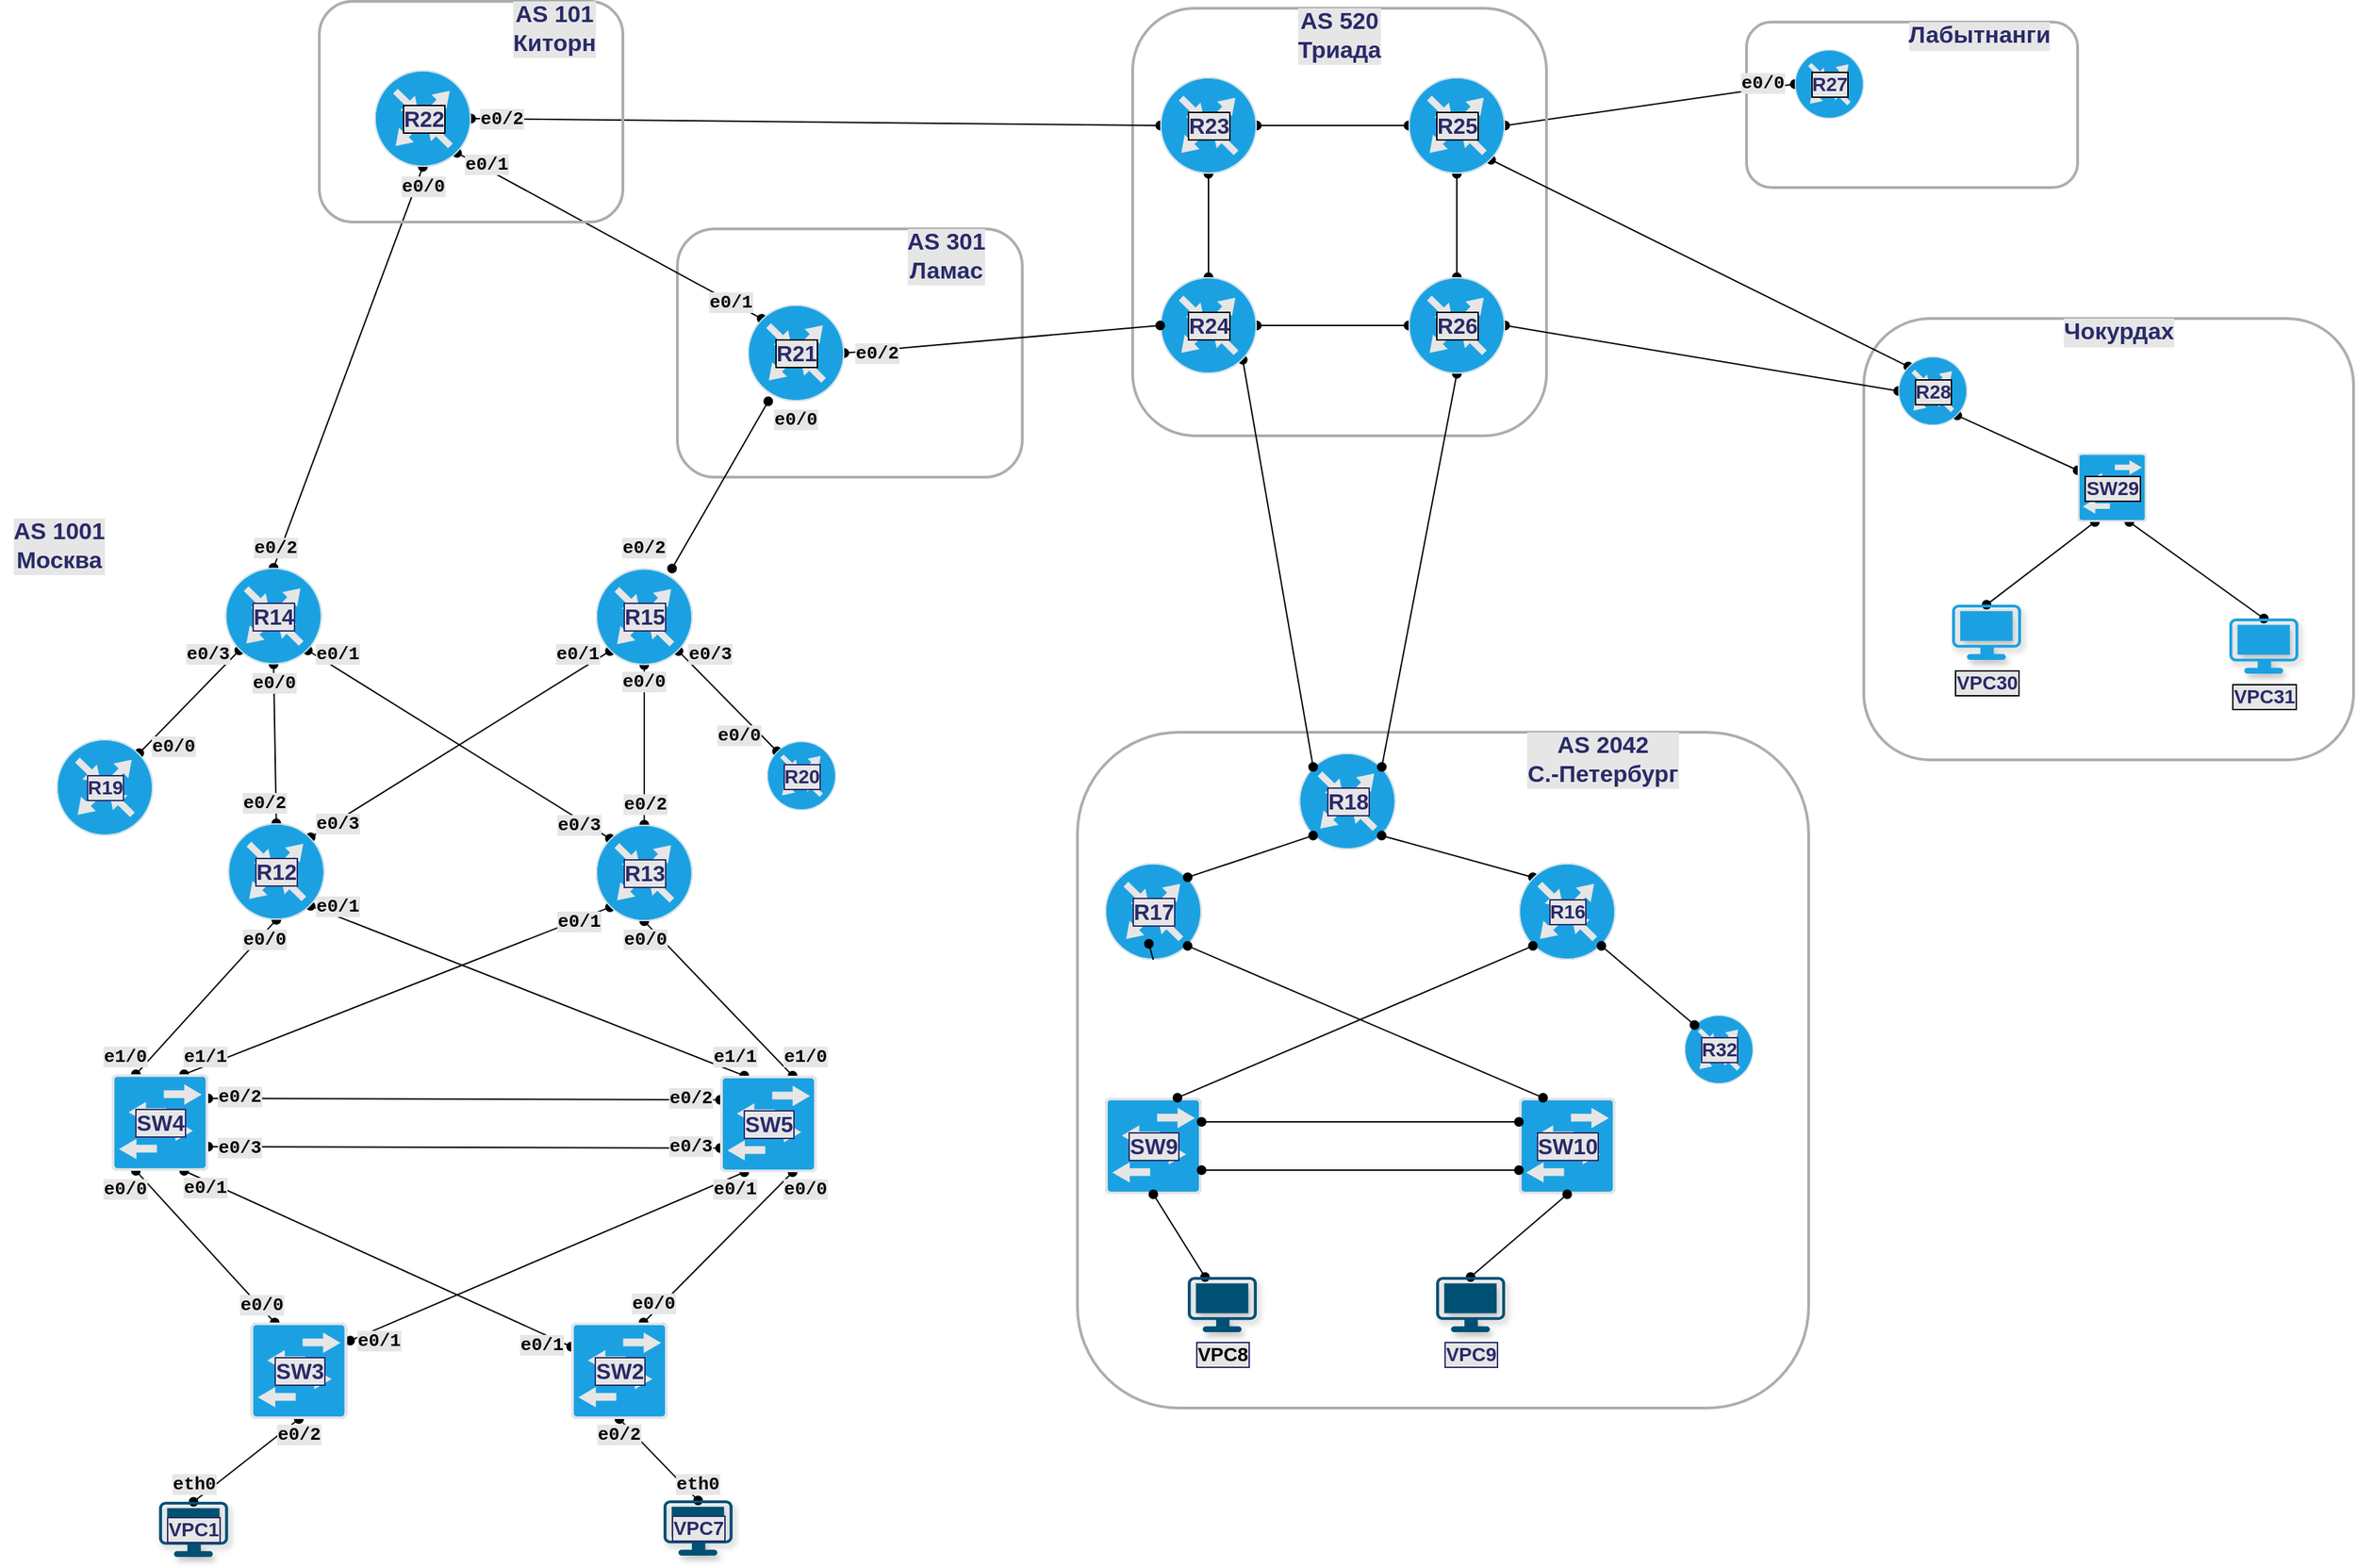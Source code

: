 <mxfile version="13.9.9" type="device"><diagram id="aYqmPAiREpos8UA1cGTq" name="Page-1"><mxGraphModel dx="2743" dy="1984" grid="1" gridSize="10" guides="1" tooltips="1" connect="1" arrows="1" fold="1" page="0" pageScale="1" pageWidth="827" pageHeight="1169" background="#FFFFFF" math="0" shadow="0"><root><mxCell id="0"/><mxCell id="1" parent="0"/><mxCell id="Ta0r_L5L3wNDyAfXyaVN-86" value="" style="rounded=1;whiteSpace=wrap;html=1;shadow=0;glass=0;labelBackgroundColor=#ffffff;sketch=0;strokeWidth=2;fillColor=none;gradientColor=none;fontSize=14;fontColor=#2A2A69;strokeColor=#ADADAD;" parent="1" vertex="1"><mxGeometry x="315" y="-1130" width="240" height="120" as="geometry"/></mxCell><mxCell id="Ta0r_L5L3wNDyAfXyaVN-74" style="edgeStyle=none;rounded=0;orthogonalLoop=1;jettySize=auto;html=1;exitX=1;exitY=0.5;exitDx=0;exitDy=0;exitPerimeter=0;entryX=0;entryY=0.5;entryDx=0;entryDy=0;entryPerimeter=0;startArrow=oval;startFill=1;endArrow=oval;endFill=1;" parent="1" source="Ta0r_L5L3wNDyAfXyaVN-5" target="Ta0r_L5L3wNDyAfXyaVN-8" edge="1"><mxGeometry relative="1" as="geometry"/></mxCell><mxCell id="Ta0r_L5L3wNDyAfXyaVN-89" value="" style="rounded=1;whiteSpace=wrap;html=1;shadow=0;glass=0;labelBackgroundColor=none;sketch=0;strokeColor=#ADADAD;strokeWidth=2;fillColor=none;gradientColor=none;fontSize=14;fontColor=#2A2A69;labelBorderColor=#000000;" parent="1" vertex="1"><mxGeometry x="-460" y="-980" width="250" height="180" as="geometry"/></mxCell><mxCell id="Ta0r_L5L3wNDyAfXyaVN-34" style="edgeStyle=none;rounded=0;orthogonalLoop=1;jettySize=auto;html=1;exitX=0.856;exitY=0.145;exitDx=0;exitDy=0;exitPerimeter=0;startArrow=oval;startFill=1;endArrow=oval;endFill=1;entryX=0.145;entryY=0.855;entryDx=0;entryDy=0;entryPerimeter=0;labelBorderColor=#2A2A69;fontColor=#2A2A69;fontSize=14;" parent="1" source="Ta0r_L5L3wNDyAfXyaVN-17" target="Ta0r_L5L3wNDyAfXyaVN-13" edge="1"><mxGeometry relative="1" as="geometry"><mxPoint x="-750" y="-670" as="targetPoint"/></mxGeometry></mxCell><mxCell id="Ta0r_L5L3wNDyAfXyaVN-36" style="edgeStyle=none;rounded=0;orthogonalLoop=1;jettySize=auto;html=1;exitX=0.855;exitY=0.856;exitDx=0;exitDy=0;exitPerimeter=0;startArrow=oval;startFill=1;endArrow=oval;endFill=1;labelBorderColor=#2A2A69;fontColor=#2A2A69;fontSize=14;entryX=0.145;entryY=0.145;entryDx=0;entryDy=0;entryPerimeter=0;" parent="1" source="Ta0r_L5L3wNDyAfXyaVN-13" target="Ta0r_L5L3wNDyAfXyaVN-16" edge="1"><mxGeometry relative="1" as="geometry"/></mxCell><mxCell id="Ta0r_L5L3wNDyAfXyaVN-33" style="edgeStyle=none;rounded=0;orthogonalLoop=1;jettySize=auto;html=1;exitX=0.5;exitY=0;exitDx=0;exitDy=0;exitPerimeter=0;entryX=0.5;entryY=1;entryDx=0;entryDy=0;entryPerimeter=0;startArrow=oval;startFill=1;endArrow=oval;endFill=1;" parent="1" source="Ta0r_L5L3wNDyAfXyaVN-13" target="Ta0r_L5L3wNDyAfXyaVN-2" edge="1"><mxGeometry relative="1" as="geometry"/></mxCell><mxCell id="kPsktkH7GlYxlY0pM1nS-30" value="" style="group" vertex="1" connectable="0" parent="1"><mxGeometry x="400" y="-915" width="355" height="320" as="geometry"/></mxCell><mxCell id="Ta0r_L5L3wNDyAfXyaVN-85" value="" style="rounded=1;whiteSpace=wrap;html=1;shadow=0;glass=0;labelBackgroundColor=#ffffff;sketch=0;strokeWidth=2;gradientColor=none;fontSize=14;fontColor=#2A2A69;fillColor=none;strokeColor=#ADADAD;" parent="kPsktkH7GlYxlY0pM1nS-30" vertex="1"><mxGeometry width="355" height="320" as="geometry"/></mxCell><mxCell id="kPsktkH7GlYxlY0pM1nS-16" value="Чокурдах" style="text;html=1;strokeColor=none;fillColor=none;align=center;verticalAlign=middle;whiteSpace=wrap;rounded=0;labelBackgroundColor=#E6E6E6;fontSize=17;fontColor=#2A2A69;fontStyle=1" vertex="1" parent="kPsktkH7GlYxlY0pM1nS-30"><mxGeometry x="165" width="40" height="20" as="geometry"/></mxCell><mxCell id="kPsktkH7GlYxlY0pM1nS-26" value="" style="group" vertex="1" connectable="0" parent="1"><mxGeometry x="-130" y="-1140" width="300" height="310" as="geometry"/></mxCell><mxCell id="Ta0r_L5L3wNDyAfXyaVN-91" value="" style="rounded=1;whiteSpace=wrap;html=1;shadow=0;glass=0;labelBackgroundColor=none;sketch=0;strokeColor=#ADADAD;strokeWidth=2;fillColor=none;gradientColor=none;fontSize=14;noLabel=1;fontColor=none;" parent="kPsktkH7GlYxlY0pM1nS-26" vertex="1"><mxGeometry width="300" height="310" as="geometry"/></mxCell><mxCell id="kPsktkH7GlYxlY0pM1nS-8" value="AS 520&lt;br&gt;Триада" style="text;html=1;strokeColor=none;fillColor=none;align=center;verticalAlign=middle;whiteSpace=wrap;rounded=0;labelBackgroundColor=#E6E6E6;fontSize=17;fontColor=#2A2A69;fontStyle=1" vertex="1" parent="kPsktkH7GlYxlY0pM1nS-26"><mxGeometry x="120" y="10" width="60" height="20" as="geometry"/></mxCell><mxCell id="kPsktkH7GlYxlY0pM1nS-11" value="" style="group;fontSize=16;" vertex="1" connectable="0" parent="1"><mxGeometry x="-170" y="-615" width="530" height="490" as="geometry"/></mxCell><mxCell id="Ta0r_L5L3wNDyAfXyaVN-92" value="" style="rounded=1;whiteSpace=wrap;html=1;shadow=0;glass=0;labelBackgroundColor=#ffffff;sketch=0;strokeColor=#ADADAD;strokeWidth=2;fillColor=none;gradientColor=none;fontSize=14;fontColor=#2A2A69;labelBorderColor=#2A2A69;" parent="kPsktkH7GlYxlY0pM1nS-11" vertex="1"><mxGeometry width="530" height="490" as="geometry"/></mxCell><mxCell id="kPsktkH7GlYxlY0pM1nS-10" value="AS 2042&lt;br&gt;С.-Петербург" style="text;html=1;strokeColor=none;fillColor=none;align=center;verticalAlign=middle;whiteSpace=wrap;rounded=0;labelBackgroundColor=#E6E6E6;fontSize=17;fontColor=#2A2A69;fontStyle=1" vertex="1" parent="kPsktkH7GlYxlY0pM1nS-11"><mxGeometry x="310.69" y="10" width="140.115" height="20" as="geometry"/></mxCell><mxCell id="Ta0r_L5L3wNDyAfXyaVN-12" value="R32" style="points=[[0.5,0,0],[1,0.5,0],[0.5,1,0],[0,0.5,0],[0.145,0.145,0],[0.856,0.145,0],[0.855,0.856,0],[0.145,0.855,0]];verticalLabelPosition=middle;html=1;verticalAlign=middle;aspect=fixed;align=center;pointerEvents=1;shape=mxgraph.cisco19.rect;prIcon=router;fillColor=#1ba1e2;strokeColor=#E6E6E6;fontSize=14;fontStyle=1;fontColor=#2A2A69;labelBorderColor=#2A2A69;labelBackgroundColor=#E6E6E6;labelPosition=center;" parent="kPsktkH7GlYxlY0pM1nS-11" vertex="1"><mxGeometry x="440" y="205" width="50" height="50" as="geometry"/></mxCell><mxCell id="Ta0r_L5L3wNDyAfXyaVN-9" value="R17" style="points=[[0.5,0,0],[1,0.5,0],[0.5,1,0],[0,0.5,0],[0.145,0.145,0],[0.856,0.145,0],[0.855,0.856,0],[0.145,0.855,0]];verticalLabelPosition=middle;html=1;verticalAlign=middle;aspect=fixed;align=center;pointerEvents=1;shape=mxgraph.cisco19.rect;prIcon=router;fillColor=#1ba1e2;strokeColor=#E6E6E6;fontSize=16;fontStyle=1;fontColor=#2A2A69;labelBorderColor=#2A2A69;labelBackgroundColor=#E6E6E6;labelPosition=center;" parent="kPsktkH7GlYxlY0pM1nS-11" vertex="1"><mxGeometry x="20" y="95" width="70" height="70" as="geometry"/></mxCell><mxCell id="Ta0r_L5L3wNDyAfXyaVN-10" value="R18" style="points=[[0.5,0,0],[1,0.5,0],[0.5,1,0],[0,0.5,0],[0.145,0.145,0],[0.856,0.145,0],[0.855,0.856,0],[0.145,0.855,0]];verticalLabelPosition=middle;html=1;verticalAlign=middle;aspect=fixed;align=center;pointerEvents=1;shape=mxgraph.cisco19.rect;prIcon=router;fillColor=#1ba1e2;strokeColor=#E6E6E6;fontStyle=1;fontSize=16;fontColor=#2A2A69;labelBorderColor=#2A2A69;labelBackgroundColor=#E6E6E6;labelPosition=center;" parent="kPsktkH7GlYxlY0pM1nS-11" vertex="1"><mxGeometry x="160.69" y="15" width="70" height="70" as="geometry"/></mxCell><mxCell id="Ta0r_L5L3wNDyAfXyaVN-57" style="edgeStyle=none;rounded=0;orthogonalLoop=1;jettySize=auto;html=1;exitX=0.856;exitY=0.145;exitDx=0;exitDy=0;exitPerimeter=0;entryX=0.145;entryY=0.855;entryDx=0;entryDy=0;entryPerimeter=0;startArrow=oval;startFill=1;endArrow=oval;endFill=1;" parent="kPsktkH7GlYxlY0pM1nS-11" source="Ta0r_L5L3wNDyAfXyaVN-9" target="Ta0r_L5L3wNDyAfXyaVN-10" edge="1"><mxGeometry relative="1" as="geometry"/></mxCell><mxCell id="Ta0r_L5L3wNDyAfXyaVN-58" style="edgeStyle=none;rounded=0;orthogonalLoop=1;jettySize=auto;html=1;exitX=0.145;exitY=0.145;exitDx=0;exitDy=0;exitPerimeter=0;entryX=0.855;entryY=0.856;entryDx=0;entryDy=0;entryPerimeter=0;startArrow=oval;startFill=1;endArrow=oval;endFill=1;" parent="kPsktkH7GlYxlY0pM1nS-11" source="Ta0r_L5L3wNDyAfXyaVN-11" target="Ta0r_L5L3wNDyAfXyaVN-10" edge="1"><mxGeometry relative="1" as="geometry"/></mxCell><mxCell id="Ta0r_L5L3wNDyAfXyaVN-11" value="R16" style="points=[[0.5,0,0],[1,0.5,0],[0.5,1,0],[0,0.5,0],[0.145,0.145,0],[0.856,0.145,0],[0.855,0.856,0],[0.145,0.855,0]];verticalLabelPosition=middle;html=1;verticalAlign=middle;aspect=fixed;align=center;pointerEvents=1;shape=mxgraph.cisco19.rect;prIcon=router;fillColor=#1ba1e2;strokeColor=#E6E6E6;fontStyle=1;fontSize=14;fontColor=#2A2A69;labelBorderColor=#2A2A69;labelBackgroundColor=#E6E6E6;labelPosition=center;" parent="kPsktkH7GlYxlY0pM1nS-11" vertex="1"><mxGeometry x="320" y="95" width="70" height="70" as="geometry"/></mxCell><mxCell id="Ta0r_L5L3wNDyAfXyaVN-68" style="edgeStyle=none;rounded=0;orthogonalLoop=1;jettySize=auto;html=1;exitX=0.855;exitY=0.856;exitDx=0;exitDy=0;exitPerimeter=0;entryX=0.145;entryY=0.145;entryDx=0;entryDy=0;entryPerimeter=0;startArrow=oval;startFill=1;endArrow=oval;endFill=1;" parent="kPsktkH7GlYxlY0pM1nS-11" source="Ta0r_L5L3wNDyAfXyaVN-11" target="Ta0r_L5L3wNDyAfXyaVN-12" edge="1"><mxGeometry relative="1" as="geometry"/></mxCell><mxCell id="Ta0r_L5L3wNDyAfXyaVN-26" value="SW10" style="points=[[0.015,0.015,0],[0.985,0.015,0],[0.985,0.985,0],[0.015,0.985,0],[0.25,0,0],[0.5,0,0],[0.75,0,0],[1,0.25,0],[1,0.5,0],[1,0.75,0],[0.75,1,0],[0.5,1,0],[0.25,1,0],[0,0.75,0],[0,0.5,0],[0,0.25,0]];verticalLabelPosition=middle;html=1;verticalAlign=middle;aspect=fixed;align=center;pointerEvents=1;shape=mxgraph.cisco19.rect;prIcon=l2_switch;fillColor=#1ba1e2;strokeColor=#E6E6E6;fontSize=16;fontStyle=1;labelBorderColor=#2A2A69;labelBackgroundColor=#E6E6E6;fontColor=#2A2A69;labelPosition=center;" parent="kPsktkH7GlYxlY0pM1nS-11" vertex="1"><mxGeometry x="320" y="265" width="70" height="70" as="geometry"/></mxCell><mxCell id="Ta0r_L5L3wNDyAfXyaVN-62" style="edgeStyle=none;rounded=0;orthogonalLoop=1;jettySize=auto;html=1;exitX=0.855;exitY=0.856;exitDx=0;exitDy=0;exitPerimeter=0;entryX=0.25;entryY=0;entryDx=0;entryDy=0;entryPerimeter=0;startArrow=oval;startFill=1;endArrow=oval;endFill=1;" parent="kPsktkH7GlYxlY0pM1nS-11" source="Ta0r_L5L3wNDyAfXyaVN-9" target="Ta0r_L5L3wNDyAfXyaVN-26" edge="1"><mxGeometry relative="1" as="geometry"/></mxCell><mxCell id="Ta0r_L5L3wNDyAfXyaVN-25" value="SW9" style="points=[[0.015,0.015,0],[0.985,0.015,0],[0.985,0.985,0],[0.015,0.985,0],[0.25,0,0],[0.5,0,0],[0.75,0,0],[1,0.25,0],[1,0.5,0],[1,0.75,0],[0.75,1,0],[0.5,1,0],[0.25,1,0],[0,0.75,0],[0,0.5,0],[0,0.25,0]];verticalLabelPosition=middle;html=1;verticalAlign=middle;aspect=fixed;align=center;pointerEvents=1;shape=mxgraph.cisco19.rect;prIcon=l2_switch;fillColor=#1ba1e2;strokeColor=#E6E6E6;fontSize=16;fontStyle=1;fontColor=#2A2A69;labelBorderColor=#2A2A69;labelBackgroundColor=#E6E6E6;labelPosition=center;" parent="kPsktkH7GlYxlY0pM1nS-11" vertex="1"><mxGeometry x="20" y="265" width="70" height="70" as="geometry"/></mxCell><mxCell id="Ta0r_L5L3wNDyAfXyaVN-61" style="edgeStyle=none;rounded=0;orthogonalLoop=1;jettySize=auto;html=1;exitX=0.145;exitY=0.855;exitDx=0;exitDy=0;exitPerimeter=0;entryX=0.75;entryY=0;entryDx=0;entryDy=0;entryPerimeter=0;startArrow=oval;startFill=1;endArrow=oval;endFill=1;" parent="kPsktkH7GlYxlY0pM1nS-11" source="Ta0r_L5L3wNDyAfXyaVN-11" target="Ta0r_L5L3wNDyAfXyaVN-25" edge="1"><mxGeometry relative="1" as="geometry"/></mxCell><mxCell id="Ta0r_L5L3wNDyAfXyaVN-59" style="edgeStyle=none;rounded=0;orthogonalLoop=1;jettySize=auto;html=1;exitX=1;exitY=0.25;exitDx=0;exitDy=0;exitPerimeter=0;entryX=0;entryY=0.25;entryDx=0;entryDy=0;entryPerimeter=0;startArrow=oval;startFill=1;endArrow=oval;endFill=1;" parent="kPsktkH7GlYxlY0pM1nS-11" source="Ta0r_L5L3wNDyAfXyaVN-25" target="Ta0r_L5L3wNDyAfXyaVN-26" edge="1"><mxGeometry relative="1" as="geometry"/></mxCell><mxCell id="Ta0r_L5L3wNDyAfXyaVN-60" style="edgeStyle=none;rounded=0;orthogonalLoop=1;jettySize=auto;html=1;exitX=1;exitY=0.75;exitDx=0;exitDy=0;exitPerimeter=0;entryX=0;entryY=0.75;entryDx=0;entryDy=0;entryPerimeter=0;startArrow=oval;startFill=1;endArrow=oval;endFill=1;" parent="kPsktkH7GlYxlY0pM1nS-11" source="Ta0r_L5L3wNDyAfXyaVN-25" target="Ta0r_L5L3wNDyAfXyaVN-26" edge="1"><mxGeometry relative="1" as="geometry"/></mxCell><mxCell id="kPsktkH7GlYxlY0pM1nS-122" style="edgeStyle=none;rounded=0;orthogonalLoop=1;jettySize=auto;html=1;exitX=0.5;exitY=1;exitDx=0;exitDy=0;exitPerimeter=0;entryX=0.454;entryY=0.834;entryDx=0;entryDy=0;entryPerimeter=0;startArrow=none;startFill=0;endArrow=oval;endFill=1;fontFamily=Courier New;fontSize=13;fontColor=#000000;" edge="1" parent="kPsktkH7GlYxlY0pM1nS-11" source="Ta0r_L5L3wNDyAfXyaVN-9" target="Ta0r_L5L3wNDyAfXyaVN-9"><mxGeometry relative="1" as="geometry"/></mxCell><mxCell id="Ta0r_L5L3wNDyAfXyaVN-76" value="" style="edgeStyle=none;rounded=0;orthogonalLoop=1;jettySize=auto;html=1;startArrow=oval;startFill=1;endArrow=oval;endFill=1;" parent="1" source="vR15Mfd2juo1UFcRYg_2-1" target="Ta0r_L5L3wNDyAfXyaVN-14" edge="1"><mxGeometry relative="1" as="geometry"/></mxCell><mxCell id="Ta0r_L5L3wNDyAfXyaVN-29" style="rounded=0;orthogonalLoop=1;jettySize=auto;html=1;exitX=1;exitY=0.5;exitDx=0;exitDy=0;exitPerimeter=0;entryX=0;entryY=0.5;entryDx=0;entryDy=0;entryPerimeter=0;startArrow=oval;startFill=1;endArrow=oval;endFill=1;" parent="1" source="Ta0r_L5L3wNDyAfXyaVN-2" target="Ta0r_L5L3wNDyAfXyaVN-6" edge="1"><mxGeometry relative="1" as="geometry"/></mxCell><mxCell id="Ta0r_L5L3wNDyAfXyaVN-56" style="edgeStyle=none;rounded=0;orthogonalLoop=1;jettySize=auto;html=1;exitX=0.5;exitY=1;exitDx=0;exitDy=0;exitPerimeter=0;entryX=0.856;entryY=0.145;entryDx=0;entryDy=0;entryPerimeter=0;startArrow=oval;startFill=1;endArrow=oval;endFill=1;" parent="1" source="Ta0r_L5L3wNDyAfXyaVN-3" target="Ta0r_L5L3wNDyAfXyaVN-10" edge="1"><mxGeometry relative="1" as="geometry"/></mxCell><mxCell id="Ta0r_L5L3wNDyAfXyaVN-54" style="edgeStyle=none;rounded=0;orthogonalLoop=1;jettySize=auto;html=1;exitX=1;exitY=0.5;exitDx=0;exitDy=0;exitPerimeter=0;entryX=0;entryY=0.5;entryDx=0;entryDy=0;entryPerimeter=0;startArrow=oval;startFill=1;endArrow=oval;endFill=1;fontSize=16;" parent="1" source="Ta0r_L5L3wNDyAfXyaVN-4" target="Ta0r_L5L3wNDyAfXyaVN-3" edge="1"><mxGeometry relative="1" as="geometry"/></mxCell><mxCell id="Ta0r_L5L3wNDyAfXyaVN-55" style="edgeStyle=none;rounded=0;orthogonalLoop=1;jettySize=auto;html=1;exitX=0.855;exitY=0.856;exitDx=0;exitDy=0;exitPerimeter=0;entryX=0.145;entryY=0.145;entryDx=0;entryDy=0;entryPerimeter=0;startArrow=oval;startFill=1;endArrow=oval;endFill=1;" parent="1" source="Ta0r_L5L3wNDyAfXyaVN-4" target="Ta0r_L5L3wNDyAfXyaVN-10" edge="1"><mxGeometry relative="1" as="geometry"/></mxCell><mxCell id="Ta0r_L5L3wNDyAfXyaVN-52" style="edgeStyle=none;rounded=0;orthogonalLoop=1;jettySize=auto;html=1;exitX=0.5;exitY=1;exitDx=0;exitDy=0;exitPerimeter=0;entryX=0.5;entryY=0;entryDx=0;entryDy=0;entryPerimeter=0;startArrow=oval;startFill=1;endArrow=oval;endFill=1;fontSize=16;" parent="1" source="Ta0r_L5L3wNDyAfXyaVN-5" target="Ta0r_L5L3wNDyAfXyaVN-3" edge="1"><mxGeometry relative="1" as="geometry"/></mxCell><mxCell id="Ta0r_L5L3wNDyAfXyaVN-51" style="edgeStyle=none;rounded=0;orthogonalLoop=1;jettySize=auto;html=1;exitX=0.5;exitY=1;exitDx=0;exitDy=0;exitPerimeter=0;entryX=0.5;entryY=0;entryDx=0;entryDy=0;entryPerimeter=0;startArrow=oval;startFill=1;endArrow=oval;endFill=1;fontSize=16;" parent="1" source="Ta0r_L5L3wNDyAfXyaVN-6" target="Ta0r_L5L3wNDyAfXyaVN-4" edge="1"><mxGeometry relative="1" as="geometry"/></mxCell><mxCell id="Ta0r_L5L3wNDyAfXyaVN-53" style="edgeStyle=none;rounded=0;orthogonalLoop=1;jettySize=auto;html=1;exitX=1;exitY=0.5;exitDx=0;exitDy=0;exitPerimeter=0;entryX=0;entryY=0.5;entryDx=0;entryDy=0;entryPerimeter=0;startArrow=oval;startFill=1;endArrow=oval;endFill=1;fontSize=16;" parent="1" source="Ta0r_L5L3wNDyAfXyaVN-6" target="Ta0r_L5L3wNDyAfXyaVN-5" edge="1"><mxGeometry relative="1" as="geometry"/></mxCell><mxCell id="Ta0r_L5L3wNDyAfXyaVN-71" style="edgeStyle=none;rounded=0;orthogonalLoop=1;jettySize=auto;html=1;exitX=0.855;exitY=0.856;exitDx=0;exitDy=0;exitPerimeter=0;entryX=0;entryY=0.25;entryDx=0;entryDy=0;entryPerimeter=0;startArrow=oval;startFill=1;endArrow=oval;endFill=1;" parent="1" source="Ta0r_L5L3wNDyAfXyaVN-7" target="Ta0r_L5L3wNDyAfXyaVN-65" edge="1"><mxGeometry relative="1" as="geometry"/></mxCell><mxCell id="Ta0r_L5L3wNDyAfXyaVN-72" style="edgeStyle=none;rounded=0;orthogonalLoop=1;jettySize=auto;html=1;exitX=0;exitY=0.5;exitDx=0;exitDy=0;exitPerimeter=0;entryX=1;entryY=0.5;entryDx=0;entryDy=0;entryPerimeter=0;startArrow=oval;startFill=1;endArrow=oval;endFill=1;" parent="1" source="Ta0r_L5L3wNDyAfXyaVN-7" target="Ta0r_L5L3wNDyAfXyaVN-3" edge="1"><mxGeometry relative="1" as="geometry"/></mxCell><mxCell id="Ta0r_L5L3wNDyAfXyaVN-73" style="edgeStyle=none;rounded=0;orthogonalLoop=1;jettySize=auto;html=1;exitX=0.145;exitY=0.145;exitDx=0;exitDy=0;exitPerimeter=0;entryX=0.855;entryY=0.856;entryDx=0;entryDy=0;entryPerimeter=0;startArrow=oval;startFill=1;endArrow=oval;endFill=1;" parent="1" source="Ta0r_L5L3wNDyAfXyaVN-7" target="Ta0r_L5L3wNDyAfXyaVN-5" edge="1"><mxGeometry relative="1" as="geometry"/></mxCell><mxCell id="Ta0r_L5L3wNDyAfXyaVN-38" style="edgeStyle=none;rounded=0;orthogonalLoop=1;jettySize=auto;html=1;exitX=0.5;exitY=1;exitDx=0;exitDy=0;exitPerimeter=0;entryX=0.5;entryY=0;entryDx=0;entryDy=0;entryPerimeter=0;startArrow=oval;startFill=1;endArrow=oval;endFill=1;labelBorderColor=#2A2A69;fontColor=#2A2A69;fontSize=14;" parent="1" source="Ta0r_L5L3wNDyAfXyaVN-14" target="Ta0r_L5L3wNDyAfXyaVN-16" edge="1"><mxGeometry relative="1" as="geometry"/></mxCell><mxCell id="Ta0r_L5L3wNDyAfXyaVN-78" style="edgeStyle=none;rounded=0;orthogonalLoop=1;jettySize=auto;html=1;exitX=0.855;exitY=0.856;exitDx=0;exitDy=0;exitPerimeter=0;entryX=0.145;entryY=0.145;entryDx=0;entryDy=0;entryPerimeter=0;startArrow=oval;startFill=1;endArrow=oval;endFill=1;fontSize=14;labelBorderColor=#2A2A69;fontColor=#2A2A69;" parent="1" source="Ta0r_L5L3wNDyAfXyaVN-14" target="Ta0r_L5L3wNDyAfXyaVN-18" edge="1"><mxGeometry relative="1" as="geometry"/></mxCell><mxCell id="Ta0r_L5L3wNDyAfXyaVN-39" style="edgeStyle=none;rounded=0;orthogonalLoop=1;jettySize=auto;html=1;exitX=0.855;exitY=0.856;exitDx=0;exitDy=0;exitPerimeter=0;entryX=0.25;entryY=0;entryDx=0;entryDy=0;entryPerimeter=0;startArrow=oval;startFill=1;endArrow=oval;endFill=1;labelBorderColor=#2A2A69;fontColor=#2A2A69;fontSize=14;" parent="1" source="Ta0r_L5L3wNDyAfXyaVN-15" target="Ta0r_L5L3wNDyAfXyaVN-94" edge="1"><mxGeometry relative="1" as="geometry"><mxPoint x="-549.25" y="-433.25" as="targetPoint"/></mxGeometry></mxCell><mxCell id="Ta0r_L5L3wNDyAfXyaVN-41" style="edgeStyle=none;rounded=0;orthogonalLoop=1;jettySize=auto;html=1;exitX=0.5;exitY=1;exitDx=0;exitDy=0;exitPerimeter=0;entryX=0.25;entryY=0;entryDx=0;entryDy=0;entryPerimeter=0;startArrow=oval;startFill=1;endArrow=oval;endFill=1;labelBorderColor=#2A2A69;fontColor=#2A2A69;fontSize=14;" parent="1" source="Ta0r_L5L3wNDyAfXyaVN-15" target="Ta0r_L5L3wNDyAfXyaVN-93" edge="1"><mxGeometry relative="1" as="geometry"><mxPoint x="-725" y="-434.5" as="targetPoint"/></mxGeometry></mxCell><mxCell id="Ta0r_L5L3wNDyAfXyaVN-40" style="edgeStyle=none;rounded=0;orthogonalLoop=1;jettySize=auto;html=1;exitX=0.145;exitY=0.855;exitDx=0;exitDy=0;exitPerimeter=0;entryX=0.75;entryY=0;entryDx=0;entryDy=0;entryPerimeter=0;startArrow=oval;startFill=1;endArrow=oval;endFill=1;labelBorderColor=#2A2A69;fontColor=#2A2A69;fontSize=14;" parent="1" source="Ta0r_L5L3wNDyAfXyaVN-16" target="Ta0r_L5L3wNDyAfXyaVN-93" edge="1"><mxGeometry relative="1" as="geometry"><mxPoint x="-700.75" y="-433.75" as="targetPoint"/></mxGeometry></mxCell><mxCell id="Ta0r_L5L3wNDyAfXyaVN-42" style="edgeStyle=none;rounded=0;orthogonalLoop=1;jettySize=auto;html=1;exitX=0.5;exitY=1;exitDx=0;exitDy=0;exitPerimeter=0;startArrow=oval;startFill=1;endArrow=oval;endFill=1;labelBorderColor=#2A2A69;fontColor=#2A2A69;fontSize=14;entryX=0.75;entryY=0;entryDx=0;entryDy=0;entryPerimeter=0;" parent="1" source="Ta0r_L5L3wNDyAfXyaVN-16" target="Ta0r_L5L3wNDyAfXyaVN-94" edge="1"><mxGeometry relative="1" as="geometry"><mxPoint x="-525" y="-434" as="targetPoint"/></mxGeometry></mxCell><mxCell id="Ta0r_L5L3wNDyAfXyaVN-43" style="edgeStyle=none;rounded=0;orthogonalLoop=1;jettySize=auto;html=1;exitX=1;exitY=0.25;exitDx=0;exitDy=0;exitPerimeter=0;entryX=0;entryY=0.25;entryDx=0;entryDy=0;entryPerimeter=0;startArrow=oval;startFill=1;endArrow=oval;endFill=1;labelBorderColor=#2A2A69;fontColor=#2A2A69;fontSize=14;" parent="1" source="Ta0r_L5L3wNDyAfXyaVN-93" target="Ta0r_L5L3wNDyAfXyaVN-94" edge="1"><mxGeometry relative="1" as="geometry"><mxPoint x="-700" y="-422" as="sourcePoint"/><mxPoint x="-550" y="-421.5" as="targetPoint"/></mxGeometry></mxCell><mxCell id="Ta0r_L5L3wNDyAfXyaVN-44" style="edgeStyle=none;rounded=0;orthogonalLoop=1;jettySize=auto;html=1;exitX=1;exitY=0.75;exitDx=0;exitDy=0;exitPerimeter=0;entryX=0;entryY=0.75;entryDx=0;entryDy=0;entryPerimeter=0;startArrow=oval;startFill=1;endArrow=oval;endFill=1;labelBorderColor=#2A2A69;fontColor=#2A2A69;fontSize=14;" parent="1" source="Ta0r_L5L3wNDyAfXyaVN-93" target="Ta0r_L5L3wNDyAfXyaVN-94" edge="1"><mxGeometry relative="1" as="geometry"><mxPoint x="-700" y="-397" as="sourcePoint"/><mxPoint x="-550" y="-396.5" as="targetPoint"/></mxGeometry></mxCell><mxCell id="Ta0r_L5L3wNDyAfXyaVN-45" style="edgeStyle=none;rounded=0;orthogonalLoop=1;jettySize=auto;html=1;exitX=0.75;exitY=1;exitDx=0;exitDy=0;exitPerimeter=0;entryX=0;entryY=0.25;entryDx=0;entryDy=0;entryPerimeter=0;startArrow=oval;startFill=1;endArrow=oval;endFill=1;labelBorderColor=#2A2A69;fontColor=#2A2A69;fontSize=14;" parent="1" source="Ta0r_L5L3wNDyAfXyaVN-93" target="Ta0r_L5L3wNDyAfXyaVN-96" edge="1"><mxGeometry relative="1" as="geometry"><mxPoint x="-700.75" y="-385.25" as="sourcePoint"/><mxPoint x="-549.25" y="-289.25" as="targetPoint"/></mxGeometry></mxCell><mxCell id="Ta0r_L5L3wNDyAfXyaVN-47" style="edgeStyle=none;rounded=0;orthogonalLoop=1;jettySize=auto;html=1;exitX=0.25;exitY=1;exitDx=0;exitDy=0;exitPerimeter=0;entryX=0.25;entryY=0;entryDx=0;entryDy=0;entryPerimeter=0;startArrow=oval;startFill=1;endArrow=oval;endFill=1;labelBorderColor=#2A2A69;fontColor=#2A2A69;fontSize=14;" parent="1" source="Ta0r_L5L3wNDyAfXyaVN-93" target="Ta0r_L5L3wNDyAfXyaVN-95" edge="1"><mxGeometry relative="1" as="geometry"><mxPoint x="-725" y="-384.5" as="sourcePoint"/><mxPoint x="-879.26" y="-260" as="targetPoint"/></mxGeometry></mxCell><mxCell id="Ta0r_L5L3wNDyAfXyaVN-48" style="edgeStyle=none;rounded=0;orthogonalLoop=1;jettySize=auto;html=1;exitX=0.75;exitY=1;exitDx=0;exitDy=0;exitPerimeter=0;startArrow=oval;startFill=1;endArrow=oval;endFill=1;labelBorderColor=#2A2A69;fontColor=#2A2A69;fontSize=14;entryX=0.75;entryY=0;entryDx=0;entryDy=0;entryPerimeter=0;" parent="1" source="Ta0r_L5L3wNDyAfXyaVN-94" target="Ta0r_L5L3wNDyAfXyaVN-96" edge="1"><mxGeometry relative="1" as="geometry"><mxPoint x="-515" y="-260" as="targetPoint"/></mxGeometry></mxCell><mxCell id="Ta0r_L5L3wNDyAfXyaVN-49" style="edgeStyle=none;rounded=0;orthogonalLoop=1;jettySize=auto;html=1;exitX=0.5;exitY=0;exitDx=0;exitDy=0;exitPerimeter=0;entryX=0.5;entryY=1;entryDx=0;entryDy=0;entryPerimeter=0;startArrow=oval;startFill=1;endArrow=oval;endFill=1;labelBorderColor=#2A2A69;fontColor=#2A2A69;fontSize=14;" parent="1" source="Ta0r_L5L3wNDyAfXyaVN-97" target="Ta0r_L5L3wNDyAfXyaVN-95" edge="1"><mxGeometry relative="1" as="geometry"><mxPoint x="-765" y="-150" as="sourcePoint"/><mxPoint x="-879.26" y="-210" as="targetPoint"/></mxGeometry></mxCell><mxCell id="Ta0r_L5L3wNDyAfXyaVN-50" style="edgeStyle=none;rounded=0;orthogonalLoop=1;jettySize=auto;html=1;exitX=0.5;exitY=0;exitDx=0;exitDy=0;exitPerimeter=0;entryX=0.5;entryY=1;entryDx=0;entryDy=0;entryPerimeter=0;startArrow=oval;startFill=1;endArrow=oval;endFill=1;labelBorderColor=#2A2A69;fontColor=#2A2A69;fontSize=14;" parent="1" source="Ta0r_L5L3wNDyAfXyaVN-24" target="Ta0r_L5L3wNDyAfXyaVN-96" edge="1"><mxGeometry relative="1" as="geometry"><mxPoint x="-525" y="-240" as="targetPoint"/></mxGeometry></mxCell><mxCell id="Ta0r_L5L3wNDyAfXyaVN-63" style="edgeStyle=none;rounded=0;orthogonalLoop=1;jettySize=auto;html=1;exitX=0.5;exitY=1;exitDx=0;exitDy=0;exitPerimeter=0;startArrow=oval;startFill=1;endArrow=oval;endFill=1;" parent="1" source="Ta0r_L5L3wNDyAfXyaVN-25" target="Ta0r_L5L3wNDyAfXyaVN-27" edge="1"><mxGeometry relative="1" as="geometry"/></mxCell><mxCell id="Ta0r_L5L3wNDyAfXyaVN-64" style="edgeStyle=none;rounded=0;orthogonalLoop=1;jettySize=auto;html=1;exitX=0.5;exitY=1;exitDx=0;exitDy=0;exitPerimeter=0;entryX=0.5;entryY=0;entryDx=0;entryDy=0;entryPerimeter=0;startArrow=oval;startFill=1;endArrow=oval;endFill=1;" parent="1" source="Ta0r_L5L3wNDyAfXyaVN-26" target="Ta0r_L5L3wNDyAfXyaVN-28" edge="1"><mxGeometry relative="1" as="geometry"/></mxCell><mxCell id="Ta0r_L5L3wNDyAfXyaVN-27" value="VPC8" style="points=[[0.03,0.03,0],[0.5,0,0],[0.97,0.03,0],[1,0.4,0],[0.97,0.745,0],[0.5,1,0],[0.03,0.745,0],[0,0.4,0]];verticalLabelPosition=bottom;html=1;verticalAlign=top;aspect=fixed;align=center;pointerEvents=1;shape=mxgraph.cisco19.workstation;fillColor=#005073;strokeColor=none;labelBorderColor=#2A2A69;fontSize=14;shadow=1;fontStyle=1;labelBackgroundColor=#E6E6E6;" parent="1" vertex="1"><mxGeometry x="-90" y="-220" width="50" height="40" as="geometry"/></mxCell><mxCell id="Ta0r_L5L3wNDyAfXyaVN-28" value="VPC9" style="points=[[0.03,0.03,0],[0.5,0,0],[0.97,0.03,0],[1,0.4,0],[0.97,0.745,0],[0.5,1,0],[0.03,0.745,0],[0,0.4,0]];verticalLabelPosition=bottom;html=1;verticalAlign=top;aspect=fixed;align=center;pointerEvents=1;shape=mxgraph.cisco19.workstation;fillColor=#005073;strokeColor=none;labelBorderColor=#2A2A69;fontSize=14;shadow=1;labelBackgroundColor=#E6E6E6;fontColor=#2A2A69;fontStyle=1" parent="1" vertex="1"><mxGeometry x="90" y="-220" width="50" height="40" as="geometry"/></mxCell><mxCell id="Ta0r_L5L3wNDyAfXyaVN-69" style="edgeStyle=none;rounded=0;orthogonalLoop=1;jettySize=auto;html=1;exitX=0.5;exitY=0;exitDx=0;exitDy=0;exitPerimeter=0;entryX=0.25;entryY=1;entryDx=0;entryDy=0;entryPerimeter=0;startArrow=oval;startFill=1;endArrow=oval;endFill=1;" parent="1" source="Ta0r_L5L3wNDyAfXyaVN-66" target="Ta0r_L5L3wNDyAfXyaVN-65" edge="1"><mxGeometry relative="1" as="geometry"/></mxCell><mxCell id="Ta0r_L5L3wNDyAfXyaVN-70" style="edgeStyle=none;rounded=0;orthogonalLoop=1;jettySize=auto;html=1;exitX=0.5;exitY=0;exitDx=0;exitDy=0;exitPerimeter=0;entryX=0.75;entryY=1;entryDx=0;entryDy=0;entryPerimeter=0;startArrow=oval;startFill=1;endArrow=oval;endFill=1;" parent="1" source="Ta0r_L5L3wNDyAfXyaVN-67" target="Ta0r_L5L3wNDyAfXyaVN-65" edge="1"><mxGeometry relative="1" as="geometry"/></mxCell><mxCell id="Ta0r_L5L3wNDyAfXyaVN-37" style="edgeStyle=none;rounded=0;orthogonalLoop=1;jettySize=auto;html=1;exitX=0.5;exitY=1;exitDx=0;exitDy=0;exitPerimeter=0;entryX=0.5;entryY=0;entryDx=0;entryDy=0;entryPerimeter=0;startArrow=oval;startFill=1;endArrow=oval;endFill=1;labelBorderColor=#2A2A69;fontColor=#2A2A69;fontSize=14;" parent="1" source="Ta0r_L5L3wNDyAfXyaVN-13" target="Ta0r_L5L3wNDyAfXyaVN-15" edge="1"><mxGeometry relative="1" as="geometry"/></mxCell><object label="" id="Ta0r_L5L3wNDyAfXyaVN-35"><mxCell style="edgeStyle=none;rounded=0;orthogonalLoop=1;jettySize=auto;html=1;exitX=0.145;exitY=0.855;exitDx=0;exitDy=0;exitPerimeter=0;startArrow=oval;startFill=1;endArrow=oval;endFill=1;labelBorderColor=#2A2A69;fontColor=#2A2A69;fontSize=14;entryX=0.856;entryY=0.145;entryDx=0;entryDy=0;entryPerimeter=0;" parent="1" source="Ta0r_L5L3wNDyAfXyaVN-14" edge="1" target="Ta0r_L5L3wNDyAfXyaVN-15"><mxGeometry relative="1" as="geometry"><mxPoint x="-707" y="-568" as="targetPoint"/></mxGeometry></mxCell></object><mxCell id="Ta0r_L5L3wNDyAfXyaVN-3" value="R26" style="points=[[0.5,0,0],[1,0.5,0],[0.5,1,0],[0,0.5,0],[0.145,0.145,0],[0.856,0.145,0],[0.855,0.856,0],[0.145,0.855,0]];verticalLabelPosition=middle;html=1;verticalAlign=middle;aspect=fixed;align=center;pointerEvents=1;shape=mxgraph.cisco19.rect;prIcon=router;fillColor=#1ba1e2;strokeColor=#E6E6E6;fontColor=#2A2A69;fontSize=16;fontStyle=1;labelBorderColor=#000000;labelBackgroundColor=#E6E6E6;labelPosition=center;" parent="1" vertex="1"><mxGeometry x="70" y="-945" width="70" height="70" as="geometry"/></mxCell><mxCell id="Ta0r_L5L3wNDyAfXyaVN-4" value="R24" style="points=[[0.5,0,0],[1,0.5,0],[0.5,1,0],[0,0.5,0],[0.145,0.145,0],[0.856,0.145,0],[0.855,0.856,0],[0.145,0.855,0]];verticalLabelPosition=middle;html=1;verticalAlign=middle;aspect=fixed;align=center;pointerEvents=1;shape=mxgraph.cisco19.rect;prIcon=router;fillColor=#1ba1e2;strokeColor=#E6E6E6;fontSize=16;fontStyle=1;fontColor=#2A2A69;labelBorderColor=#000000;labelBackgroundColor=#E6E6E6;labelPosition=center;" parent="1" vertex="1"><mxGeometry x="-110" y="-945" width="70" height="70" as="geometry"/></mxCell><mxCell id="Ta0r_L5L3wNDyAfXyaVN-5" value="R25" style="points=[[0.5,0,0],[1,0.5,0],[0.5,1,0],[0,0.5,0],[0.145,0.145,0],[0.856,0.145,0],[0.855,0.856,0],[0.145,0.855,0]];verticalLabelPosition=middle;html=1;verticalAlign=middle;aspect=fixed;align=center;pointerEvents=1;shape=mxgraph.cisco19.rect;prIcon=router;fillColor=#1ba1e2;strokeColor=#E6E6E6;fontSize=16;fontStyle=1;labelBorderColor=#000000;fontColor=#2A2A69;labelBackgroundColor=#E6E6E6;labelPosition=center;" parent="1" vertex="1"><mxGeometry x="70" y="-1090" width="70" height="70" as="geometry"/></mxCell><mxCell id="Ta0r_L5L3wNDyAfXyaVN-6" value="R23" style="points=[[0.5,0,0],[1,0.5,0],[0.5,1,0],[0,0.5,0],[0.145,0.145,0],[0.856,0.145,0],[0.855,0.856,0],[0.145,0.855,0]];verticalLabelPosition=middle;html=1;verticalAlign=middle;aspect=fixed;align=center;pointerEvents=1;shape=mxgraph.cisco19.rect;prIcon=router;fillColor=#1ba1e2;strokeColor=#E6E6E6;fontSize=16;fontStyle=1;fontColor=#2A2A69;labelBorderColor=#000000;labelBackgroundColor=#E6E6E6;labelPosition=center;" parent="1" vertex="1"><mxGeometry x="-110" y="-1090" width="70" height="70" as="geometry"/></mxCell><mxCell id="Ta0r_L5L3wNDyAfXyaVN-7" value="R28" style="points=[[0.5,0,0],[1,0.5,0],[0.5,1,0],[0,0.5,0],[0.145,0.145,0],[0.856,0.145,0],[0.855,0.856,0],[0.145,0.855,0]];verticalLabelPosition=middle;html=1;verticalAlign=middle;aspect=fixed;align=center;pointerEvents=1;shape=mxgraph.cisco19.rect;prIcon=router;fillColor=#1ba1e2;strokeColor=#E6E6E6;fontSize=14;fontStyle=1;fontColor=#2A2A69;labelBorderColor=#000000;labelBackgroundColor=#E6E6E6;labelPosition=center;" parent="1" vertex="1"><mxGeometry x="425" y="-887.5" width="50" height="50" as="geometry"/></mxCell><mxCell id="Ta0r_L5L3wNDyAfXyaVN-65" value="SW29" style="points=[[0.015,0.015,0],[0.985,0.015,0],[0.985,0.985,0],[0.015,0.985,0],[0.25,0,0],[0.5,0,0],[0.75,0,0],[1,0.25,0],[1,0.5,0],[1,0.75,0],[0.75,1,0],[0.5,1,0],[0.25,1,0],[0,0.75,0],[0,0.5,0],[0,0.25,0]];verticalLabelPosition=middle;html=1;verticalAlign=middle;aspect=fixed;align=center;pointerEvents=1;shape=mxgraph.cisco19.rect;prIcon=l2_switch;fillColor=#1ba1e2;strokeColor=#E6E6E6;fontSize=14;fontStyle=1;fontColor=#2A2A69;labelBorderColor=#000000;shadow=0;sketch=0;labelBackgroundColor=#E6E6E6;labelPosition=center;" parent="1" vertex="1"><mxGeometry x="555" y="-817.5" width="50" height="50" as="geometry"/></mxCell><mxCell id="Ta0r_L5L3wNDyAfXyaVN-66" value="VPC30" style="points=[[0.03,0.03,0],[0.5,0,0],[0.97,0.03,0],[1,0.4,0],[0.97,0.745,0],[0.5,1,0],[0.03,0.745,0],[0,0.4,0]];verticalLabelPosition=bottom;html=1;verticalAlign=top;aspect=fixed;align=center;pointerEvents=1;shape=mxgraph.cisco19.workstation;strokeColor=none;fontSize=14;fontStyle=1;fontColor=#2A2A69;labelBorderColor=#000000;fillColor=#1BA1E2;shadow=1;labelBackgroundColor=#E6E6E6;" parent="1" vertex="1"><mxGeometry x="464" y="-707.5" width="50" height="40" as="geometry"/></mxCell><mxCell id="Ta0r_L5L3wNDyAfXyaVN-67" value="VPC31" style="points=[[0.03,0.03,0],[0.5,0,0],[0.97,0.03,0],[1,0.4,0],[0.97,0.745,0],[0.5,1,0],[0.03,0.745,0],[0,0.4,0]];verticalLabelPosition=bottom;html=1;verticalAlign=top;aspect=fixed;align=center;pointerEvents=1;shape=mxgraph.cisco19.workstation;fillColor=#1BA1E2;strokeColor=none;shadow=1;fontSize=14;fontStyle=1;fontColor=#2A2A69;labelBorderColor=#000000;labelBackgroundColor=#E6E6E6;" parent="1" vertex="1"><mxGeometry x="665" y="-697.5" width="50" height="40" as="geometry"/></mxCell><mxCell id="kPsktkH7GlYxlY0pM1nS-24" value="AS 1001&lt;br&gt;Москва" style="text;html=1;strokeColor=none;fillColor=none;align=center;verticalAlign=middle;whiteSpace=wrap;rounded=0;labelBackgroundColor=#E6E6E6;fontSize=17;fontStyle=1;fontColor=#2A2A69;" vertex="1" parent="1"><mxGeometry x="-950.003" y="-760" width="83.571" height="20" as="geometry"/></mxCell><mxCell id="kPsktkH7GlYxlY0pM1nS-51" style="edgeStyle=none;rounded=0;orthogonalLoop=1;jettySize=auto;html=1;exitX=1;exitY=0.5;exitDx=0;exitDy=0;exitPerimeter=0;entryX=0;entryY=0.5;entryDx=0;entryDy=0;entryPerimeter=0;fontFamily=Courier New;fontSize=13;fontColor=#000000;endArrow=oval;endFill=1;startArrow=oval;startFill=1;" edge="1" parent="1" source="vR15Mfd2juo1UFcRYg_2-1" target="Ta0r_L5L3wNDyAfXyaVN-4"><mxGeometry relative="1" as="geometry"/></mxCell><mxCell id="kPsktkH7GlYxlY0pM1nS-6" value="AS 301&lt;br&gt;Ламас" style="text;html=1;strokeColor=none;fillColor=none;align=center;verticalAlign=middle;whiteSpace=wrap;rounded=0;labelBackgroundColor=#E6E6E6;fontSize=17;fontColor=#2A2A69;fontStyle=1" vertex="1" parent="1"><mxGeometry x="-295" y="-970" width="60" height="20" as="geometry"/></mxCell><mxCell id="kPsktkH7GlYxlY0pM1nS-56" style="rounded=0;orthogonalLoop=1;jettySize=auto;html=1;exitX=0.855;exitY=0.856;exitDx=0;exitDy=0;exitPerimeter=0;entryX=0.145;entryY=0.145;entryDx=0;entryDy=0;entryPerimeter=0;endArrow=oval;endFill=1;startArrow=oval;startFill=1;" edge="1" parent="1" source="Ta0r_L5L3wNDyAfXyaVN-2" target="vR15Mfd2juo1UFcRYg_2-1"><mxGeometry relative="1" as="geometry"><mxPoint x="-590.15" y="-1030.115" as="sourcePoint"/><mxPoint x="-464.2" y="-947.1" as="targetPoint"/></mxGeometry></mxCell><mxCell id="kPsktkH7GlYxlY0pM1nS-67" value="" style="group" vertex="1" connectable="0" parent="1"><mxGeometry x="-435" y="-623.5" width="90" height="65" as="geometry"/></mxCell><mxCell id="Ta0r_L5L3wNDyAfXyaVN-18" value="&lt;font style=&quot;font-size: 14px;&quot;&gt;&lt;span style=&quot;font-size: 14px;&quot;&gt;R20&lt;/span&gt;&lt;/font&gt;" style="points=[[0.5,0,0],[1,0.5,0],[0.5,1,0],[0,0.5,0],[0.145,0.145,0],[0.856,0.145,0],[0.855,0.856,0],[0.145,0.855,0]];verticalLabelPosition=middle;html=1;verticalAlign=middle;aspect=fixed;align=center;pointerEvents=1;shape=mxgraph.cisco19.rect;prIcon=router;fillColor=#1ba1e2;strokeColor=#E6E6E6;fontSize=14;fontStyle=1;labelBorderColor=#2A2A69;fontColor=#2A2A69;labelBackgroundColor=#E6E6E6;labelPosition=center;" parent="kPsktkH7GlYxlY0pM1nS-67" vertex="1"><mxGeometry x="40" y="15" width="50" height="50" as="geometry"/></mxCell><mxCell id="kPsktkH7GlYxlY0pM1nS-41" value="e0/0" style="text;html=1;strokeColor=none;fillColor=none;align=center;verticalAlign=middle;whiteSpace=wrap;rounded=0;labelBackgroundColor=#E6E6E6;fontFamily=Courier New;fontSize=13;fontColor=#000000;fontStyle=1;rotation=0;" vertex="1" parent="kPsktkH7GlYxlY0pM1nS-67"><mxGeometry width="40" height="20" as="geometry"/></mxCell><mxCell id="kPsktkH7GlYxlY0pM1nS-71" value="" style="group" vertex="1" connectable="0" parent="1"><mxGeometry x="-910" y="-615" width="105" height="75" as="geometry"/></mxCell><mxCell id="Ta0r_L5L3wNDyAfXyaVN-17" value="&lt;font style=&quot;font-size: 14px;&quot;&gt;&lt;b style=&quot;font-size: 14px;&quot;&gt;R19&lt;/b&gt;&lt;/font&gt;" style="points=[[0.5,0,0],[1,0.5,0],[0.5,1,0],[0,0.5,0],[0.145,0.145,0],[0.856,0.145,0],[0.855,0.856,0],[0.145,0.855,0]];verticalLabelPosition=middle;html=1;verticalAlign=middle;aspect=fixed;align=center;pointerEvents=1;shape=mxgraph.cisco19.rect;prIcon=router;fillColor=#1ba1e2;strokeColor=#E6E6E6;labelBorderColor=#2A2A69;fontColor=#2A2A69;fontSize=14;labelBackgroundColor=#E6E6E6;labelPosition=center;" parent="kPsktkH7GlYxlY0pM1nS-71" vertex="1"><mxGeometry y="5" width="70" height="70" as="geometry"/></mxCell><mxCell id="kPsktkH7GlYxlY0pM1nS-40" value="e0/0" style="text;html=1;strokeColor=none;fillColor=none;align=center;verticalAlign=middle;whiteSpace=wrap;rounded=0;labelBackgroundColor=#E6E6E6;fontFamily=Courier New;fontSize=13;fontStyle=1;" vertex="1" parent="kPsktkH7GlYxlY0pM1nS-71"><mxGeometry x="65" width="40" height="20" as="geometry"/></mxCell><mxCell id="kPsktkH7GlYxlY0pM1nS-78" value="" style="group" vertex="1" connectable="0" parent="1"><mxGeometry x="-785.69" y="-574" width="100" height="119" as="geometry"/></mxCell><mxCell id="Ta0r_L5L3wNDyAfXyaVN-15" value="&lt;font style=&quot;font-size: 16px&quot;&gt;R12&lt;/font&gt;" style="points=[[0.5,0,0],[1,0.5,0],[0.5,1,0],[0,0.5,0],[0.145,0.145,0],[0.856,0.145,0],[0.855,0.856,0],[0.145,0.855,0]];verticalLabelPosition=middle;html=1;verticalAlign=middle;aspect=fixed;align=center;pointerEvents=1;shape=mxgraph.cisco19.rect;prIcon=router;fillColor=#1ba1e2;strokeColor=#E6E6E6;labelBorderColor=#2A2A69;fontStyle=1;fontSize=14;fontColor=#2A2A69;labelBackgroundColor=#E6E6E6;labelPosition=center;" parent="kPsktkH7GlYxlY0pM1nS-78" vertex="1"><mxGeometry y="25" width="70" height="70" as="geometry"/></mxCell><mxCell id="kPsktkH7GlYxlY0pM1nS-72" value="e0/0" style="text;html=1;strokeColor=none;fillColor=none;align=center;verticalAlign=middle;whiteSpace=wrap;rounded=0;labelBackgroundColor=#E6E6E6;fontFamily=Courier New;fontSize=13;fontColor=#000000;fontStyle=1" vertex="1" parent="kPsktkH7GlYxlY0pM1nS-78"><mxGeometry x="7" y="99" width="40" height="20" as="geometry"/></mxCell><mxCell id="kPsktkH7GlYxlY0pM1nS-75" value="e0/1" style="text;html=1;strokeColor=none;fillColor=none;align=center;verticalAlign=middle;whiteSpace=wrap;rounded=0;labelBackgroundColor=#E6E6E6;fontFamily=Courier New;fontSize=13;fontColor=#000000;fontStyle=1" vertex="1" parent="kPsktkH7GlYxlY0pM1nS-78"><mxGeometry x="60" y="75" width="40" height="20" as="geometry"/></mxCell><mxCell id="kPsktkH7GlYxlY0pM1nS-76" value="e0/2" style="text;html=1;strokeColor=none;fillColor=none;align=center;verticalAlign=middle;whiteSpace=wrap;rounded=0;labelBackgroundColor=#E6E6E6;fontFamily=Courier New;fontSize=13;fontColor=#000000;fontStyle=1" vertex="1" parent="kPsktkH7GlYxlY0pM1nS-78"><mxGeometry x="7" width="40" height="20" as="geometry"/></mxCell><mxCell id="kPsktkH7GlYxlY0pM1nS-77" value="e0/3" style="text;html=1;strokeColor=none;fillColor=none;align=center;verticalAlign=middle;whiteSpace=wrap;rounded=0;labelBackgroundColor=#E6E6E6;fontFamily=Courier New;fontSize=13;fontColor=#000000;fontStyle=1" vertex="1" parent="kPsktkH7GlYxlY0pM1nS-78"><mxGeometry x="60" y="15" width="40" height="20" as="geometry"/></mxCell><mxCell id="kPsktkH7GlYxlY0pM1nS-79" value="" style="group" vertex="1" connectable="0" parent="1"><mxGeometry x="-552" y="-758.75" width="136" height="116.5" as="geometry"/></mxCell><mxCell id="kPsktkH7GlYxlY0pM1nS-42" value="&lt;b&gt;e0/3&lt;/b&gt;" style="text;html=1;strokeColor=none;fillColor=none;align=center;verticalAlign=middle;whiteSpace=wrap;rounded=0;labelBackgroundColor=#E6E6E6;fontFamily=Courier New;fontSize=13;fontColor=#000000;rotation=0;" vertex="1" parent="kPsktkH7GlYxlY0pM1nS-79"><mxGeometry x="96" y="77" width="40" height="20" as="geometry"/></mxCell><mxCell id="kPsktkH7GlYxlY0pM1nS-43" value="e0/2" style="text;html=1;strokeColor=none;fillColor=none;align=center;verticalAlign=middle;whiteSpace=wrap;rounded=0;labelBackgroundColor=#E6E6E6;fontFamily=Courier New;fontSize=13;fontColor=#000000;fontStyle=1" vertex="1" parent="kPsktkH7GlYxlY0pM1nS-79"><mxGeometry x="48" width="40" height="20" as="geometry"/></mxCell><mxCell id="kPsktkH7GlYxlY0pM1nS-44" value="&lt;b&gt;e0/1&lt;/b&gt;" style="text;html=1;strokeColor=none;fillColor=none;align=center;verticalAlign=middle;whiteSpace=wrap;rounded=0;labelBackgroundColor=#E6E6E6;fontFamily=Courier New;fontSize=13;fontColor=#000000;rotation=0;" vertex="1" parent="kPsktkH7GlYxlY0pM1nS-79"><mxGeometry y="77" width="40" height="20" as="geometry"/></mxCell><mxCell id="kPsktkH7GlYxlY0pM1nS-45" value="e0/0" style="text;html=1;strokeColor=none;fillColor=none;align=center;verticalAlign=middle;whiteSpace=wrap;rounded=0;labelBackgroundColor=#E6E6E6;fontFamily=Courier New;fontSize=13;fontColor=#000000;fontStyle=1" vertex="1" parent="kPsktkH7GlYxlY0pM1nS-79"><mxGeometry x="48" y="96.5" width="40" height="20" as="geometry"/></mxCell><mxCell id="Ta0r_L5L3wNDyAfXyaVN-14" value="&lt;font size=&quot;1&quot;&gt;&lt;b style=&quot;font-size: 16px&quot;&gt;R15&lt;/b&gt;&lt;/font&gt;" style="points=[[0.5,0,0],[1,0.5,0],[0.5,1,0],[0,0.5,0],[0.145,0.145,0],[0.856,0.145,0],[0.855,0.856,0],[0.145,0.855,0]];verticalLabelPosition=middle;html=1;verticalAlign=middle;aspect=fixed;align=center;pointerEvents=1;shape=mxgraph.cisco19.rect;prIcon=router;fillColor=#1ba1e2;strokeColor=#E6E6E6;labelBorderColor=#2A2A69;fontColor=#2A2A69;fontSize=14;labelBackgroundColor=#E6E6E6;labelPosition=center;" parent="kPsktkH7GlYxlY0pM1nS-79" vertex="1"><mxGeometry x="33" y="25" width="70" height="70" as="geometry"/></mxCell><mxCell id="kPsktkH7GlYxlY0pM1nS-80" value="" style="group" vertex="1" connectable="0" parent="1"><mxGeometry x="-819.69" y="-758.75" width="134" height="117.5" as="geometry"/></mxCell><mxCell id="Ta0r_L5L3wNDyAfXyaVN-13" value="&lt;font size=&quot;1&quot;&gt;&lt;b style=&quot;font-size: 16px&quot;&gt;R14&lt;/b&gt;&lt;/font&gt;" style="points=[[0.5,0,0],[1,0.5,0],[0.5,1,0],[0,0.5,0],[0.145,0.145,0],[0.856,0.145,0],[0.855,0.856,0],[0.145,0.855,0]];verticalLabelPosition=middle;html=1;verticalAlign=middle;aspect=fixed;align=center;pointerEvents=1;shape=mxgraph.cisco19.rect;prIcon=router;fillColor=#1ba1e2;strokeColor=#E6E6E6;labelBorderColor=#2A2A69;fontColor=#2A2A69;fontSize=14;labelBackgroundColor=#E6E6E6;labelPosition=center;" parent="kPsktkH7GlYxlY0pM1nS-80" vertex="1"><mxGeometry x="32" y="24.5" width="70" height="70" as="geometry"/></mxCell><mxCell id="kPsktkH7GlYxlY0pM1nS-31" value="e0/2" style="text;html=1;strokeColor=none;fillColor=none;align=center;verticalAlign=middle;whiteSpace=wrap;rounded=0;labelBackgroundColor=#E6E6E6;fontSize=13;fontStyle=1;fontFamily=Courier New;" vertex="1" parent="kPsktkH7GlYxlY0pM1nS-80"><mxGeometry x="47.21" width="41.786" height="20" as="geometry"/></mxCell><mxCell id="kPsktkH7GlYxlY0pM1nS-32" value="e0/1" style="text;html=1;strokeColor=none;fillColor=none;align=center;verticalAlign=middle;whiteSpace=wrap;rounded=0;labelBackgroundColor=#E6E6E6;fontFamily=Courier New;fontSize=13;fontColor=#000000;fontStyle=1" vertex="1" parent="kPsktkH7GlYxlY0pM1nS-80"><mxGeometry x="94" y="76.5" width="40" height="20" as="geometry"/></mxCell><mxCell id="kPsktkH7GlYxlY0pM1nS-33" value="e0/3" style="text;html=1;strokeColor=none;fillColor=none;align=center;verticalAlign=middle;whiteSpace=wrap;rounded=0;labelBackgroundColor=#E6E6E6;fontFamily=Courier New;fontSize=13;fontColor=#000000;fontStyle=1" vertex="1" parent="kPsktkH7GlYxlY0pM1nS-80"><mxGeometry y="76.5" width="40" height="20" as="geometry"/></mxCell><mxCell id="kPsktkH7GlYxlY0pM1nS-37" value="e0/0" style="text;html=1;strokeColor=none;fillColor=none;align=center;verticalAlign=middle;whiteSpace=wrap;rounded=0;labelBackgroundColor=#E6E6E6;fontFamily=Courier New;fontSize=13;fontColor=#000000;fontStyle=1;labelBorderColor=none;" vertex="1" parent="kPsktkH7GlYxlY0pM1nS-80"><mxGeometry x="47.21" y="97.5" width="40" height="20" as="geometry"/></mxCell><mxCell id="kPsktkH7GlYxlY0pM1nS-81" value="" style="group" vertex="1" connectable="0" parent="1"><mxGeometry x="-551" y="-573" width="102" height="118" as="geometry"/></mxCell><mxCell id="Ta0r_L5L3wNDyAfXyaVN-16" value="&lt;font style=&quot;font-size: 16px&quot;&gt;R13&lt;/font&gt;" style="points=[[0.5,0,0],[1,0.5,0],[0.5,1,0],[0,0.5,0],[0.145,0.145,0],[0.856,0.145,0],[0.855,0.856,0],[0.145,0.855,0]];verticalLabelPosition=middle;html=1;verticalAlign=middle;aspect=fixed;align=center;pointerEvents=1;shape=mxgraph.cisco19.rect;prIcon=router;fillColor=#1ba1e2;strokeColor=#E6E6E6;labelBorderColor=#2A2A69;fontSize=14;fontStyle=1;fontColor=#2A2A69;labelBackgroundColor=#E6E6E6;labelPosition=center;" parent="kPsktkH7GlYxlY0pM1nS-81" vertex="1"><mxGeometry x="32" y="25" width="70" height="70" as="geometry"/></mxCell><mxCell id="kPsktkH7GlYxlY0pM1nS-47" value="e0/2" style="text;html=1;strokeColor=none;fillColor=none;align=center;verticalAlign=middle;whiteSpace=wrap;rounded=0;labelBackgroundColor=#E6E6E6;fontFamily=Courier New;fontSize=13;fontColor=#000000;fontStyle=1" vertex="1" parent="kPsktkH7GlYxlY0pM1nS-81"><mxGeometry x="48" width="40" height="20" as="geometry"/></mxCell><mxCell id="kPsktkH7GlYxlY0pM1nS-48" value="e0/0" style="text;html=1;strokeColor=none;fillColor=none;align=center;verticalAlign=middle;whiteSpace=wrap;rounded=0;labelBackgroundColor=#E6E6E6;fontFamily=Courier New;fontSize=13;fontColor=#000000;fontStyle=1" vertex="1" parent="kPsktkH7GlYxlY0pM1nS-81"><mxGeometry x="48" y="98" width="40" height="20" as="geometry"/></mxCell><mxCell id="kPsktkH7GlYxlY0pM1nS-49" value="e0/1" style="text;html=1;strokeColor=none;fillColor=none;align=center;verticalAlign=middle;whiteSpace=wrap;rounded=0;labelBackgroundColor=#E6E6E6;fontFamily=Courier New;fontSize=13;fontColor=#000000;fontStyle=1" vertex="1" parent="kPsktkH7GlYxlY0pM1nS-81"><mxGeometry y="85" width="40" height="20" as="geometry"/></mxCell><mxCell id="kPsktkH7GlYxlY0pM1nS-50" value="e0/3" style="text;html=1;strokeColor=none;fillColor=none;align=center;verticalAlign=middle;whiteSpace=wrap;rounded=0;labelBackgroundColor=#E6E6E6;fontFamily=Courier New;fontSize=13;fontColor=#000000;fontStyle=1" vertex="1" parent="kPsktkH7GlYxlY0pM1nS-81"><mxGeometry y="15" width="40" height="20" as="geometry"/></mxCell><mxCell id="Ta0r_L5L3wNDyAfXyaVN-46" style="edgeStyle=none;rounded=0;orthogonalLoop=1;jettySize=auto;html=1;exitX=0.25;exitY=1;exitDx=0;exitDy=0;exitPerimeter=0;entryX=1.031;entryY=0.187;entryDx=0;entryDy=0;entryPerimeter=0;startArrow=oval;startFill=1;endArrow=oval;endFill=1;labelBorderColor=#2A2A69;fontColor=#2A2A69;fontSize=14;" parent="1" source="Ta0r_L5L3wNDyAfXyaVN-94" target="Ta0r_L5L3wNDyAfXyaVN-95" edge="1"><mxGeometry relative="1" as="geometry"><mxPoint x="-549.25" y="-384.75" as="sourcePoint"/><mxPoint x="-855.01" y="-259.25" as="targetPoint"/></mxGeometry></mxCell><mxCell id="kPsktkH7GlYxlY0pM1nS-90" value="" style="group" vertex="1" connectable="0" parent="1"><mxGeometry x="-880" y="-390" width="122.69" height="116" as="geometry"/></mxCell><mxCell id="Ta0r_L5L3wNDyAfXyaVN-93" value="&lt;font style=&quot;font-size: 16px&quot;&gt;SW4&lt;/font&gt;" style="points=[[0.015,0.015,0],[0.985,0.015,0],[0.985,0.985,0],[0.015,0.985,0],[0.25,0,0],[0.5,0,0],[0.75,0,0],[1,0.25,0],[1,0.5,0],[1,0.75,0],[0.75,1,0],[0.5,1,0],[0.25,1,0],[0,0.75,0],[0,0.5,0],[0,0.25,0]];verticalLabelPosition=middle;html=1;verticalAlign=middle;aspect=fixed;align=center;pointerEvents=1;shape=mxgraph.cisco19.rect;prIcon=l2_switch;fillColor=#1ba1e2;strokeColor=#E6E6E6;labelBorderColor=#2A2A69;fontStyle=1;fontSize=14;fontColor=#2A2A69;labelBackgroundColor=#E6E6E6;labelPosition=center;" parent="kPsktkH7GlYxlY0pM1nS-90" vertex="1"><mxGeometry x="10" y="23" width="70" height="70" as="geometry"/></mxCell><mxCell id="kPsktkH7GlYxlY0pM1nS-84" value="e0/0" style="text;html=1;strokeColor=none;fillColor=none;align=center;verticalAlign=middle;whiteSpace=wrap;rounded=0;labelBackgroundColor=#E6E6E6;fontFamily=Courier New;fontSize=13;fontColor=#000000;fontStyle=1" vertex="1" parent="kPsktkH7GlYxlY0pM1nS-90"><mxGeometry y="96" width="40" height="20" as="geometry"/></mxCell><mxCell id="kPsktkH7GlYxlY0pM1nS-85" value="e0/1" style="text;html=1;strokeColor=none;fillColor=none;align=center;verticalAlign=middle;whiteSpace=wrap;rounded=0;labelBackgroundColor=#E6E6E6;fontFamily=Courier New;fontSize=13;fontColor=#000000;fontStyle=1" vertex="1" parent="kPsktkH7GlYxlY0pM1nS-90"><mxGeometry x="58" y="95" width="40" height="20" as="geometry"/></mxCell><mxCell id="kPsktkH7GlYxlY0pM1nS-86" value="&lt;b&gt;e0/3&lt;/b&gt;" style="text;html=1;strokeColor=none;fillColor=none;align=center;verticalAlign=middle;whiteSpace=wrap;rounded=0;labelBackgroundColor=#E6E6E6;fontFamily=Courier New;fontSize=13;fontColor=#000000;" vertex="1" parent="kPsktkH7GlYxlY0pM1nS-90"><mxGeometry x="82.69" y="66" width="40" height="20" as="geometry"/></mxCell><mxCell id="kPsktkH7GlYxlY0pM1nS-87" value="&lt;b&gt;e0/2&lt;/b&gt;" style="text;html=1;strokeColor=none;fillColor=none;align=center;verticalAlign=middle;whiteSpace=wrap;rounded=0;labelBackgroundColor=#E6E6E6;fontFamily=Courier New;fontSize=13;fontColor=#000000;" vertex="1" parent="kPsktkH7GlYxlY0pM1nS-90"><mxGeometry x="82.69" y="29" width="40" height="20" as="geometry"/></mxCell><mxCell id="kPsktkH7GlYxlY0pM1nS-88" value="&lt;b&gt;e1/0&lt;/b&gt;" style="text;html=1;strokeColor=none;fillColor=none;align=center;verticalAlign=middle;whiteSpace=wrap;rounded=0;labelBackgroundColor=#E6E6E6;fontFamily=Courier New;fontSize=13;fontColor=#000000;" vertex="1" parent="kPsktkH7GlYxlY0pM1nS-90"><mxGeometry width="40" height="20" as="geometry"/></mxCell><mxCell id="kPsktkH7GlYxlY0pM1nS-89" value="&lt;b&gt;e1/1&lt;/b&gt;" style="text;html=1;strokeColor=none;fillColor=none;align=center;verticalAlign=middle;whiteSpace=wrap;rounded=0;labelBackgroundColor=#E6E6E6;fontFamily=Courier New;fontSize=13;fontColor=#000000;" vertex="1" parent="kPsktkH7GlYxlY0pM1nS-90"><mxGeometry x="58" width="40" height="20" as="geometry"/></mxCell><mxCell id="kPsktkH7GlYxlY0pM1nS-98" value="" style="group" vertex="1" connectable="0" parent="1"><mxGeometry x="-470" y="-390" width="123" height="116.0" as="geometry"/></mxCell><mxCell id="Ta0r_L5L3wNDyAfXyaVN-94" value="&lt;font style=&quot;font-size: 16px&quot;&gt;SW5&lt;/font&gt;" style="points=[[0.015,0.015,0],[0.985,0.015,0],[0.985,0.985,0],[0.015,0.985,0],[0.25,0,0],[0.5,0,0],[0.75,0,0],[1,0.25,0],[1,0.5,0],[1,0.75,0],[0.75,1,0],[0.5,1,0],[0.25,1,0],[0,0.75,0],[0,0.5,0],[0,0.25,0]];verticalLabelPosition=middle;html=1;verticalAlign=middle;aspect=fixed;align=center;pointerEvents=1;shape=mxgraph.cisco19.rect;prIcon=l2_switch;fillColor=#1ba1e2;strokeColor=#E6E6E6;labelBorderColor=#2A2A69;fontSize=14;fontStyle=1;fontColor=#2A2A69;labelBackgroundColor=#E6E6E6;labelPosition=center;" parent="kPsktkH7GlYxlY0pM1nS-98" vertex="1"><mxGeometry x="41" y="24" width="70" height="70" as="geometry"/></mxCell><mxCell id="kPsktkH7GlYxlY0pM1nS-92" value="&lt;b&gt;e0/3&lt;/b&gt;" style="text;html=1;strokeColor=none;fillColor=none;align=center;verticalAlign=middle;whiteSpace=wrap;rounded=0;labelBackgroundColor=#E6E6E6;fontFamily=Courier New;fontSize=13;fontColor=#000000;" vertex="1" parent="kPsktkH7GlYxlY0pM1nS-98"><mxGeometry y="65" width="40" height="20" as="geometry"/></mxCell><mxCell id="kPsktkH7GlYxlY0pM1nS-93" value="&lt;b&gt;e0/2&lt;/b&gt;" style="text;html=1;strokeColor=none;fillColor=none;align=center;verticalAlign=middle;whiteSpace=wrap;rounded=0;labelBackgroundColor=#E6E6E6;fontFamily=Courier New;fontSize=13;fontColor=#000000;" vertex="1" parent="kPsktkH7GlYxlY0pM1nS-98"><mxGeometry y="30" width="40" height="20" as="geometry"/></mxCell><mxCell id="kPsktkH7GlYxlY0pM1nS-94" value="&lt;b&gt;e0/1&lt;/b&gt;" style="text;html=1;strokeColor=none;fillColor=none;align=center;verticalAlign=middle;whiteSpace=wrap;rounded=0;labelBackgroundColor=#E6E6E6;fontFamily=Courier New;fontSize=13;fontColor=#000000;" vertex="1" parent="kPsktkH7GlYxlY0pM1nS-98"><mxGeometry x="32.0" y="96.0" width="40" height="20" as="geometry"/></mxCell><mxCell id="kPsktkH7GlYxlY0pM1nS-95" value="&lt;b&gt;e0/0&lt;/b&gt;" style="text;html=1;strokeColor=none;fillColor=none;align=center;verticalAlign=middle;whiteSpace=wrap;rounded=0;labelBackgroundColor=#E6E6E6;fontFamily=Courier New;fontSize=13;fontColor=#000000;" vertex="1" parent="kPsktkH7GlYxlY0pM1nS-98"><mxGeometry x="83" y="96" width="40" height="20" as="geometry"/></mxCell><mxCell id="kPsktkH7GlYxlY0pM1nS-96" value="&lt;b&gt;e1/0&lt;/b&gt;" style="text;html=1;strokeColor=none;fillColor=none;align=center;verticalAlign=middle;whiteSpace=wrap;rounded=0;labelBackgroundColor=#E6E6E6;fontFamily=Courier New;fontSize=13;fontColor=#000000;" vertex="1" parent="kPsktkH7GlYxlY0pM1nS-98"><mxGeometry x="83" y="1.705e-13" width="40" height="20" as="geometry"/></mxCell><mxCell id="kPsktkH7GlYxlY0pM1nS-97" value="&lt;b&gt;e1/1&lt;/b&gt;" style="text;html=1;strokeColor=none;fillColor=none;align=center;verticalAlign=middle;whiteSpace=wrap;rounded=0;labelBackgroundColor=#E6E6E6;fontFamily=Courier New;fontSize=13;fontColor=#000000;" vertex="1" parent="kPsktkH7GlYxlY0pM1nS-98"><mxGeometry x="32" width="40" height="20" as="geometry"/></mxCell><mxCell id="kPsktkH7GlYxlY0pM1nS-102" value="" style="group" vertex="1" connectable="0" parent="1"><mxGeometry x="-578" y="-211.0" width="121" height="115" as="geometry"/></mxCell><mxCell id="Ta0r_L5L3wNDyAfXyaVN-96" value="&lt;b&gt;&lt;font style=&quot;font-size: 16px&quot;&gt;SW2&lt;/font&gt;&lt;/b&gt;" style="points=[[0.015,0.015,0],[0.985,0.015,0],[0.985,0.985,0],[0.015,0.985,0],[0.25,0,0],[0.5,0,0],[0.75,0,0],[1,0.25,0],[1,0.5,0],[1,0.75,0],[0.75,1,0],[0.5,1,0],[0.25,1,0],[0,0.75,0],[0,0.5,0],[0,0.25,0]];verticalLabelPosition=middle;html=1;verticalAlign=middle;aspect=fixed;align=center;pointerEvents=1;shape=mxgraph.cisco19.rect;prIcon=l2_switch;fillColor=#1ba1e2;strokeColor=#E6E6E6;labelBorderColor=#2A2A69;fontColor=#2A2A69;fontSize=14;labelBackgroundColor=#E6E6E6;labelPosition=center;" parent="kPsktkH7GlYxlY0pM1nS-102" vertex="1"><mxGeometry x="41" y="24" width="70" height="70" as="geometry"/></mxCell><mxCell id="kPsktkH7GlYxlY0pM1nS-99" value="&lt;b&gt;e0/0&lt;/b&gt;" style="text;html=1;strokeColor=none;fillColor=none;align=center;verticalAlign=middle;whiteSpace=wrap;rounded=0;labelBackgroundColor=#E6E6E6;fontFamily=Courier New;fontSize=13;fontColor=#000000;" vertex="1" parent="kPsktkH7GlYxlY0pM1nS-102"><mxGeometry x="81" width="40" height="20" as="geometry"/></mxCell><mxCell id="kPsktkH7GlYxlY0pM1nS-100" value="&lt;b&gt;e0/1&lt;/b&gt;" style="text;html=1;strokeColor=none;fillColor=none;align=center;verticalAlign=middle;whiteSpace=wrap;rounded=0;labelBackgroundColor=#E6E6E6;fontFamily=Courier New;fontSize=13;fontColor=#000000;" vertex="1" parent="kPsktkH7GlYxlY0pM1nS-102"><mxGeometry y="30" width="40" height="20" as="geometry"/></mxCell><mxCell id="kPsktkH7GlYxlY0pM1nS-101" value="&lt;b&gt;e0/2&lt;/b&gt;" style="text;html=1;strokeColor=none;fillColor=none;align=center;verticalAlign=middle;whiteSpace=wrap;rounded=0;labelBackgroundColor=#E6E6E6;fontFamily=Courier New;fontSize=13;fontColor=#000000;" vertex="1" parent="kPsktkH7GlYxlY0pM1nS-102"><mxGeometry x="56" y="95" width="40" height="20" as="geometry"/></mxCell><mxCell id="kPsktkH7GlYxlY0pM1nS-106" value="" style="group" vertex="1" connectable="0" parent="1"><mxGeometry x="-780.69" y="-210.0" width="125" height="114" as="geometry"/></mxCell><mxCell id="Ta0r_L5L3wNDyAfXyaVN-95" value="&lt;b&gt;&lt;font style=&quot;font-size: 16px&quot;&gt;SW3&lt;/font&gt;&lt;/b&gt;" style="points=[[0.015,0.015,0],[0.985,0.015,0],[0.985,0.985,0],[0.015,0.985,0],[0.25,0,0],[0.5,0,0],[0.75,0,0],[1,0.25,0],[1,0.5,0],[1,0.75,0],[0.75,1,0],[0.5,1,0],[0.25,1,0],[0,0.75,0],[0,0.5,0],[0,0.25,0]];verticalLabelPosition=middle;html=1;verticalAlign=middle;aspect=fixed;align=center;pointerEvents=1;shape=mxgraph.cisco19.rect;prIcon=l2_switch;fillColor=#1ba1e2;strokeColor=#E6E6E6;labelBorderColor=#2A2A69;fontColor=#2A2A69;fontSize=14;labelBackgroundColor=#E6E6E6;labelPosition=center;" parent="kPsktkH7GlYxlY0pM1nS-106" vertex="1"><mxGeometry x="11.31" y="23" width="70" height="70" as="geometry"/></mxCell><mxCell id="kPsktkH7GlYxlY0pM1nS-103" value="&lt;b&gt;e0/0&lt;/b&gt;" style="text;html=1;strokeColor=none;fillColor=none;align=center;verticalAlign=middle;whiteSpace=wrap;rounded=0;labelBackgroundColor=#E6E6E6;fontFamily=Courier New;fontSize=13;fontColor=#000000;" vertex="1" parent="kPsktkH7GlYxlY0pM1nS-106"><mxGeometry width="40" height="20" as="geometry"/></mxCell><mxCell id="kPsktkH7GlYxlY0pM1nS-104" value="&lt;b&gt;e0/1&lt;/b&gt;" style="text;html=1;strokeColor=none;fillColor=none;align=center;verticalAlign=middle;whiteSpace=wrap;rounded=0;labelBackgroundColor=#E6E6E6;fontFamily=Courier New;fontSize=13;fontColor=#000000;" vertex="1" parent="kPsktkH7GlYxlY0pM1nS-106"><mxGeometry x="85" y="26.0" width="40" height="20" as="geometry"/></mxCell><mxCell id="kPsktkH7GlYxlY0pM1nS-105" value="&lt;b&gt;e0/2&lt;/b&gt;" style="text;html=1;strokeColor=none;fillColor=none;align=center;verticalAlign=middle;whiteSpace=wrap;rounded=0;labelBackgroundColor=#E6E6E6;fontFamily=Courier New;fontSize=13;fontColor=#000000;" vertex="1" parent="kPsktkH7GlYxlY0pM1nS-106"><mxGeometry x="27" y="94" width="40" height="20" as="geometry"/></mxCell><mxCell id="kPsktkH7GlYxlY0pM1nS-108" value="" style="group" vertex="1" connectable="0" parent="1"><mxGeometry x="-835.69" y="-80" width="50" height="63" as="geometry"/></mxCell><mxCell id="Ta0r_L5L3wNDyAfXyaVN-97" value="&lt;b&gt;VPC1&lt;/b&gt;" style="points=[[0.03,0.03,0],[0.5,0,0],[0.97,0.03,0],[1,0.4,0],[0.97,0.745,0],[0.5,1,0],[0.03,0.745,0],[0,0.4,0]];verticalLabelPosition=middle;html=1;verticalAlign=middle;aspect=fixed;align=center;pointerEvents=1;shape=mxgraph.cisco19.workstation;fillColor=#005073;strokeColor=none;labelBorderColor=#2A2A69;fontColor=#2A2A69;fontSize=14;labelBackgroundColor=#E6E6E6;shadow=1;labelPosition=center;" parent="kPsktkH7GlYxlY0pM1nS-108" vertex="1"><mxGeometry y="23" width="50" height="40" as="geometry"/></mxCell><mxCell id="kPsktkH7GlYxlY0pM1nS-107" value="&lt;b&gt;eth0&lt;/b&gt;" style="text;html=1;strokeColor=none;fillColor=none;align=center;verticalAlign=middle;whiteSpace=wrap;rounded=0;labelBackgroundColor=#E6E6E6;fontFamily=Courier New;fontSize=13;fontColor=#000000;" vertex="1" parent="kPsktkH7GlYxlY0pM1nS-108"><mxGeometry x="6" width="40" height="20" as="geometry"/></mxCell><mxCell id="kPsktkH7GlYxlY0pM1nS-110" value="" style="group" vertex="1" connectable="0" parent="1"><mxGeometry x="-470" y="-80" width="50" height="62" as="geometry"/></mxCell><mxCell id="Ta0r_L5L3wNDyAfXyaVN-24" value="VPC7" style="points=[[0.03,0.03,0],[0.5,0,0],[0.97,0.03,0],[1,0.4,0],[0.97,0.745,0],[0.5,1,0],[0.03,0.745,0],[0,0.4,0]];verticalLabelPosition=middle;html=1;verticalAlign=middle;aspect=fixed;align=center;pointerEvents=1;shape=mxgraph.cisco19.workstation;fillColor=#005073;strokeColor=none;labelBorderColor=#2A2A69;fontColor=#2A2A69;fontSize=14;labelBackgroundColor=#E6E6E6;shadow=1;fontStyle=1;labelPosition=center;" parent="kPsktkH7GlYxlY0pM1nS-110" vertex="1"><mxGeometry y="22" width="50" height="40" as="geometry"/></mxCell><mxCell id="kPsktkH7GlYxlY0pM1nS-109" value="&lt;b&gt;eth0&lt;/b&gt;" style="text;html=1;strokeColor=none;fillColor=none;align=center;verticalAlign=middle;whiteSpace=wrap;rounded=0;labelBackgroundColor=#E6E6E6;fontFamily=Courier New;fontSize=13;fontColor=#000000;" vertex="1" parent="kPsktkH7GlYxlY0pM1nS-110"><mxGeometry x="5" width="40" height="20" as="geometry"/></mxCell><mxCell id="kPsktkH7GlYxlY0pM1nS-112" value="" style="group" vertex="1" connectable="0" parent="1"><mxGeometry x="-441" y="-937" width="146" height="105" as="geometry"/></mxCell><mxCell id="kPsktkH7GlYxlY0pM1nS-52" value="e0/0" style="text;html=1;strokeColor=none;fillColor=none;align=center;verticalAlign=middle;whiteSpace=wrap;rounded=0;labelBackgroundColor=#E6E6E6;fontFamily=Courier New;fontSize=13;fontColor=#000000;fontStyle=1" vertex="1" parent="kPsktkH7GlYxlY0pM1nS-112"><mxGeometry x="47" y="85" width="40" height="20" as="geometry"/></mxCell><mxCell id="kPsktkH7GlYxlY0pM1nS-54" value="e0/2" style="text;html=1;strokeColor=none;fillColor=none;align=center;verticalAlign=middle;whiteSpace=wrap;rounded=0;labelBackgroundColor=#E6E6E6;fontFamily=Courier New;fontSize=13;fontColor=#000000;fontStyle=1" vertex="1" parent="kPsktkH7GlYxlY0pM1nS-112"><mxGeometry x="106" y="37" width="40" height="20" as="geometry"/></mxCell><mxCell id="vR15Mfd2juo1UFcRYg_2-1" value="&lt;font style=&quot;font-size: 16px&quot;&gt;R21&lt;/font&gt;" style="points=[[0.5,0,0],[1,0.5,0],[0.5,1,0],[0,0.5,0],[0.145,0.145,0],[0.856,0.145,0],[0.855,0.856,0],[0.145,0.855,0]];verticalLabelPosition=middle;html=1;verticalAlign=middle;aspect=fixed;align=center;pointerEvents=1;shape=mxgraph.cisco19.rect;prIcon=router;fillColor=#1ba1e2;strokeColor=#E6E6E6;fontSize=14;fontStyle=1;labelBorderColor=#000000;labelBackgroundColor=#E6E6E6;fontColor=#2A2A69;container=0;labelPosition=center;" parent="kPsktkH7GlYxlY0pM1nS-112" vertex="1"><mxGeometry x="32" y="12" width="70" height="70" as="geometry"/></mxCell><mxCell id="kPsktkH7GlYxlY0pM1nS-111" value="e0/1" style="text;html=1;strokeColor=none;fillColor=none;align=center;verticalAlign=middle;whiteSpace=wrap;rounded=0;labelBackgroundColor=#E6E6E6;fontFamily=Courier New;fontSize=13;fontColor=#000000;fontStyle=1" vertex="1" parent="kPsktkH7GlYxlY0pM1nS-112"><mxGeometry width="40" height="20" as="geometry"/></mxCell><mxCell id="kPsktkH7GlYxlY0pM1nS-27" value="" style="group" vertex="1" connectable="0" parent="1"><mxGeometry x="-719.5" y="-1145" width="220" height="160" as="geometry"/></mxCell><mxCell id="Ta0r_L5L3wNDyAfXyaVN-90" value="" style="rounded=1;whiteSpace=wrap;html=1;shadow=0;glass=0;labelBackgroundColor=#ffffff;sketch=0;strokeColor=#ADADAD;strokeWidth=2;fillColor=none;gradientColor=none;fontSize=14;fontColor=#2A2A69;" parent="kPsktkH7GlYxlY0pM1nS-27" vertex="1"><mxGeometry width="220" height="160" as="geometry"/></mxCell><mxCell id="kPsktkH7GlYxlY0pM1nS-4" value="AS 101&lt;br&gt;Киторн" style="text;html=1;strokeColor=none;fillColor=none;align=center;verticalAlign=middle;whiteSpace=wrap;rounded=0;labelBackgroundColor=#E6E6E6;fontSize=17;fontColor=#2A2A69;fontStyle=1" vertex="1" parent="kPsktkH7GlYxlY0pM1nS-27"><mxGeometry x="140" y="10" width="60" height="20" as="geometry"/></mxCell><mxCell id="kPsktkH7GlYxlY0pM1nS-116" value="" style="group;fontSize=16;" vertex="1" connectable="0" parent="kPsktkH7GlYxlY0pM1nS-27"><mxGeometry x="40" y="50" width="112" height="94" as="geometry"/></mxCell><mxCell id="Ta0r_L5L3wNDyAfXyaVN-2" value="&lt;font style=&quot;font-size: 16px&quot;&gt;R22&lt;/font&gt;" style="points=[[0.5,0,0],[1,0.5,0],[0.5,1,0],[0,0.5,0],[0.145,0.145,0],[0.856,0.145,0],[0.855,0.856,0],[0.145,0.855,0]];verticalLabelPosition=middle;html=1;verticalAlign=middle;aspect=fixed;align=center;pointerEvents=1;shape=mxgraph.cisco19.rect;prIcon=router;fillColor=#1ba1e2;strokeColor=#E6E6E6;labelBorderColor=#000000;fontStyle=1;fontSize=14;labelBackgroundColor=#E6E6E6;fontColor=#2A2A69;labelPosition=center;" parent="kPsktkH7GlYxlY0pM1nS-116" vertex="1"><mxGeometry width="70" height="70" as="geometry"/></mxCell><mxCell id="kPsktkH7GlYxlY0pM1nS-113" value="e0/0" style="text;html=1;strokeColor=none;fillColor=none;align=center;verticalAlign=middle;whiteSpace=wrap;rounded=0;labelBackgroundColor=#E6E6E6;fontFamily=Courier New;fontSize=13;fontColor=#000000;fontStyle=1" vertex="1" parent="kPsktkH7GlYxlY0pM1nS-116"><mxGeometry x="15" y="74" width="40" height="20" as="geometry"/></mxCell><mxCell id="kPsktkH7GlYxlY0pM1nS-114" value="e0/1" style="text;html=1;strokeColor=none;fillColor=none;align=center;verticalAlign=middle;whiteSpace=wrap;rounded=0;labelBackgroundColor=#E6E6E6;fontFamily=Courier New;fontSize=13;fontColor=#000000;fontStyle=1" vertex="1" parent="kPsktkH7GlYxlY0pM1nS-116"><mxGeometry x="61" y="58" width="40" height="20" as="geometry"/></mxCell><mxCell id="kPsktkH7GlYxlY0pM1nS-115" value="e0/2" style="text;html=1;strokeColor=none;fillColor=none;align=center;verticalAlign=middle;whiteSpace=wrap;rounded=0;labelBackgroundColor=#E6E6E6;fontFamily=Courier New;fontSize=13;fontColor=#000000;fontStyle=1" vertex="1" parent="kPsktkH7GlYxlY0pM1nS-116"><mxGeometry x="72" y="25" width="40" height="20" as="geometry"/></mxCell><mxCell id="kPsktkH7GlYxlY0pM1nS-13" value="&lt;b&gt;Лабытнанги&lt;/b&gt;" style="text;html=1;strokeColor=none;fillColor=none;align=center;verticalAlign=middle;whiteSpace=wrap;rounded=0;labelBackgroundColor=#E6E6E6;fontSize=17;fontColor=#2A2A69;" vertex="1" parent="1"><mxGeometry x="464" y="-1130" width="40" height="20" as="geometry"/></mxCell><mxCell id="kPsktkH7GlYxlY0pM1nS-119" value="" style="group" vertex="1" connectable="0" parent="1"><mxGeometry x="307" y="-1110" width="93" height="50" as="geometry"/></mxCell><mxCell id="Ta0r_L5L3wNDyAfXyaVN-8" value="R27" style="points=[[0.5,0,0],[1,0.5,0],[0.5,1,0],[0,0.5,0],[0.145,0.145,0],[0.856,0.145,0],[0.855,0.856,0],[0.145,0.855,0]];verticalLabelPosition=middle;html=1;verticalAlign=middle;aspect=fixed;align=center;pointerEvents=1;shape=mxgraph.cisco19.rect;prIcon=router;fillColor=#1ba1e2;strokeColor=#E6E6E6;fontSize=14;fontStyle=1;fontColor=#2A2A69;labelBorderColor=#000000;labelPosition=center;labelBackgroundColor=#E6E6E6;" parent="kPsktkH7GlYxlY0pM1nS-119" vertex="1"><mxGeometry x="43" width="50" height="50" as="geometry"/></mxCell><mxCell id="kPsktkH7GlYxlY0pM1nS-117" value="e0/0" style="text;html=1;strokeColor=none;fillColor=none;align=center;verticalAlign=middle;whiteSpace=wrap;rounded=0;labelBackgroundColor=#E6E6E6;fontFamily=Courier New;fontSize=13;fontColor=#000000;fontStyle=1" vertex="1" parent="kPsktkH7GlYxlY0pM1nS-119"><mxGeometry y="14" width="40" height="20" as="geometry"/></mxCell></root></mxGraphModel></diagram></mxfile>